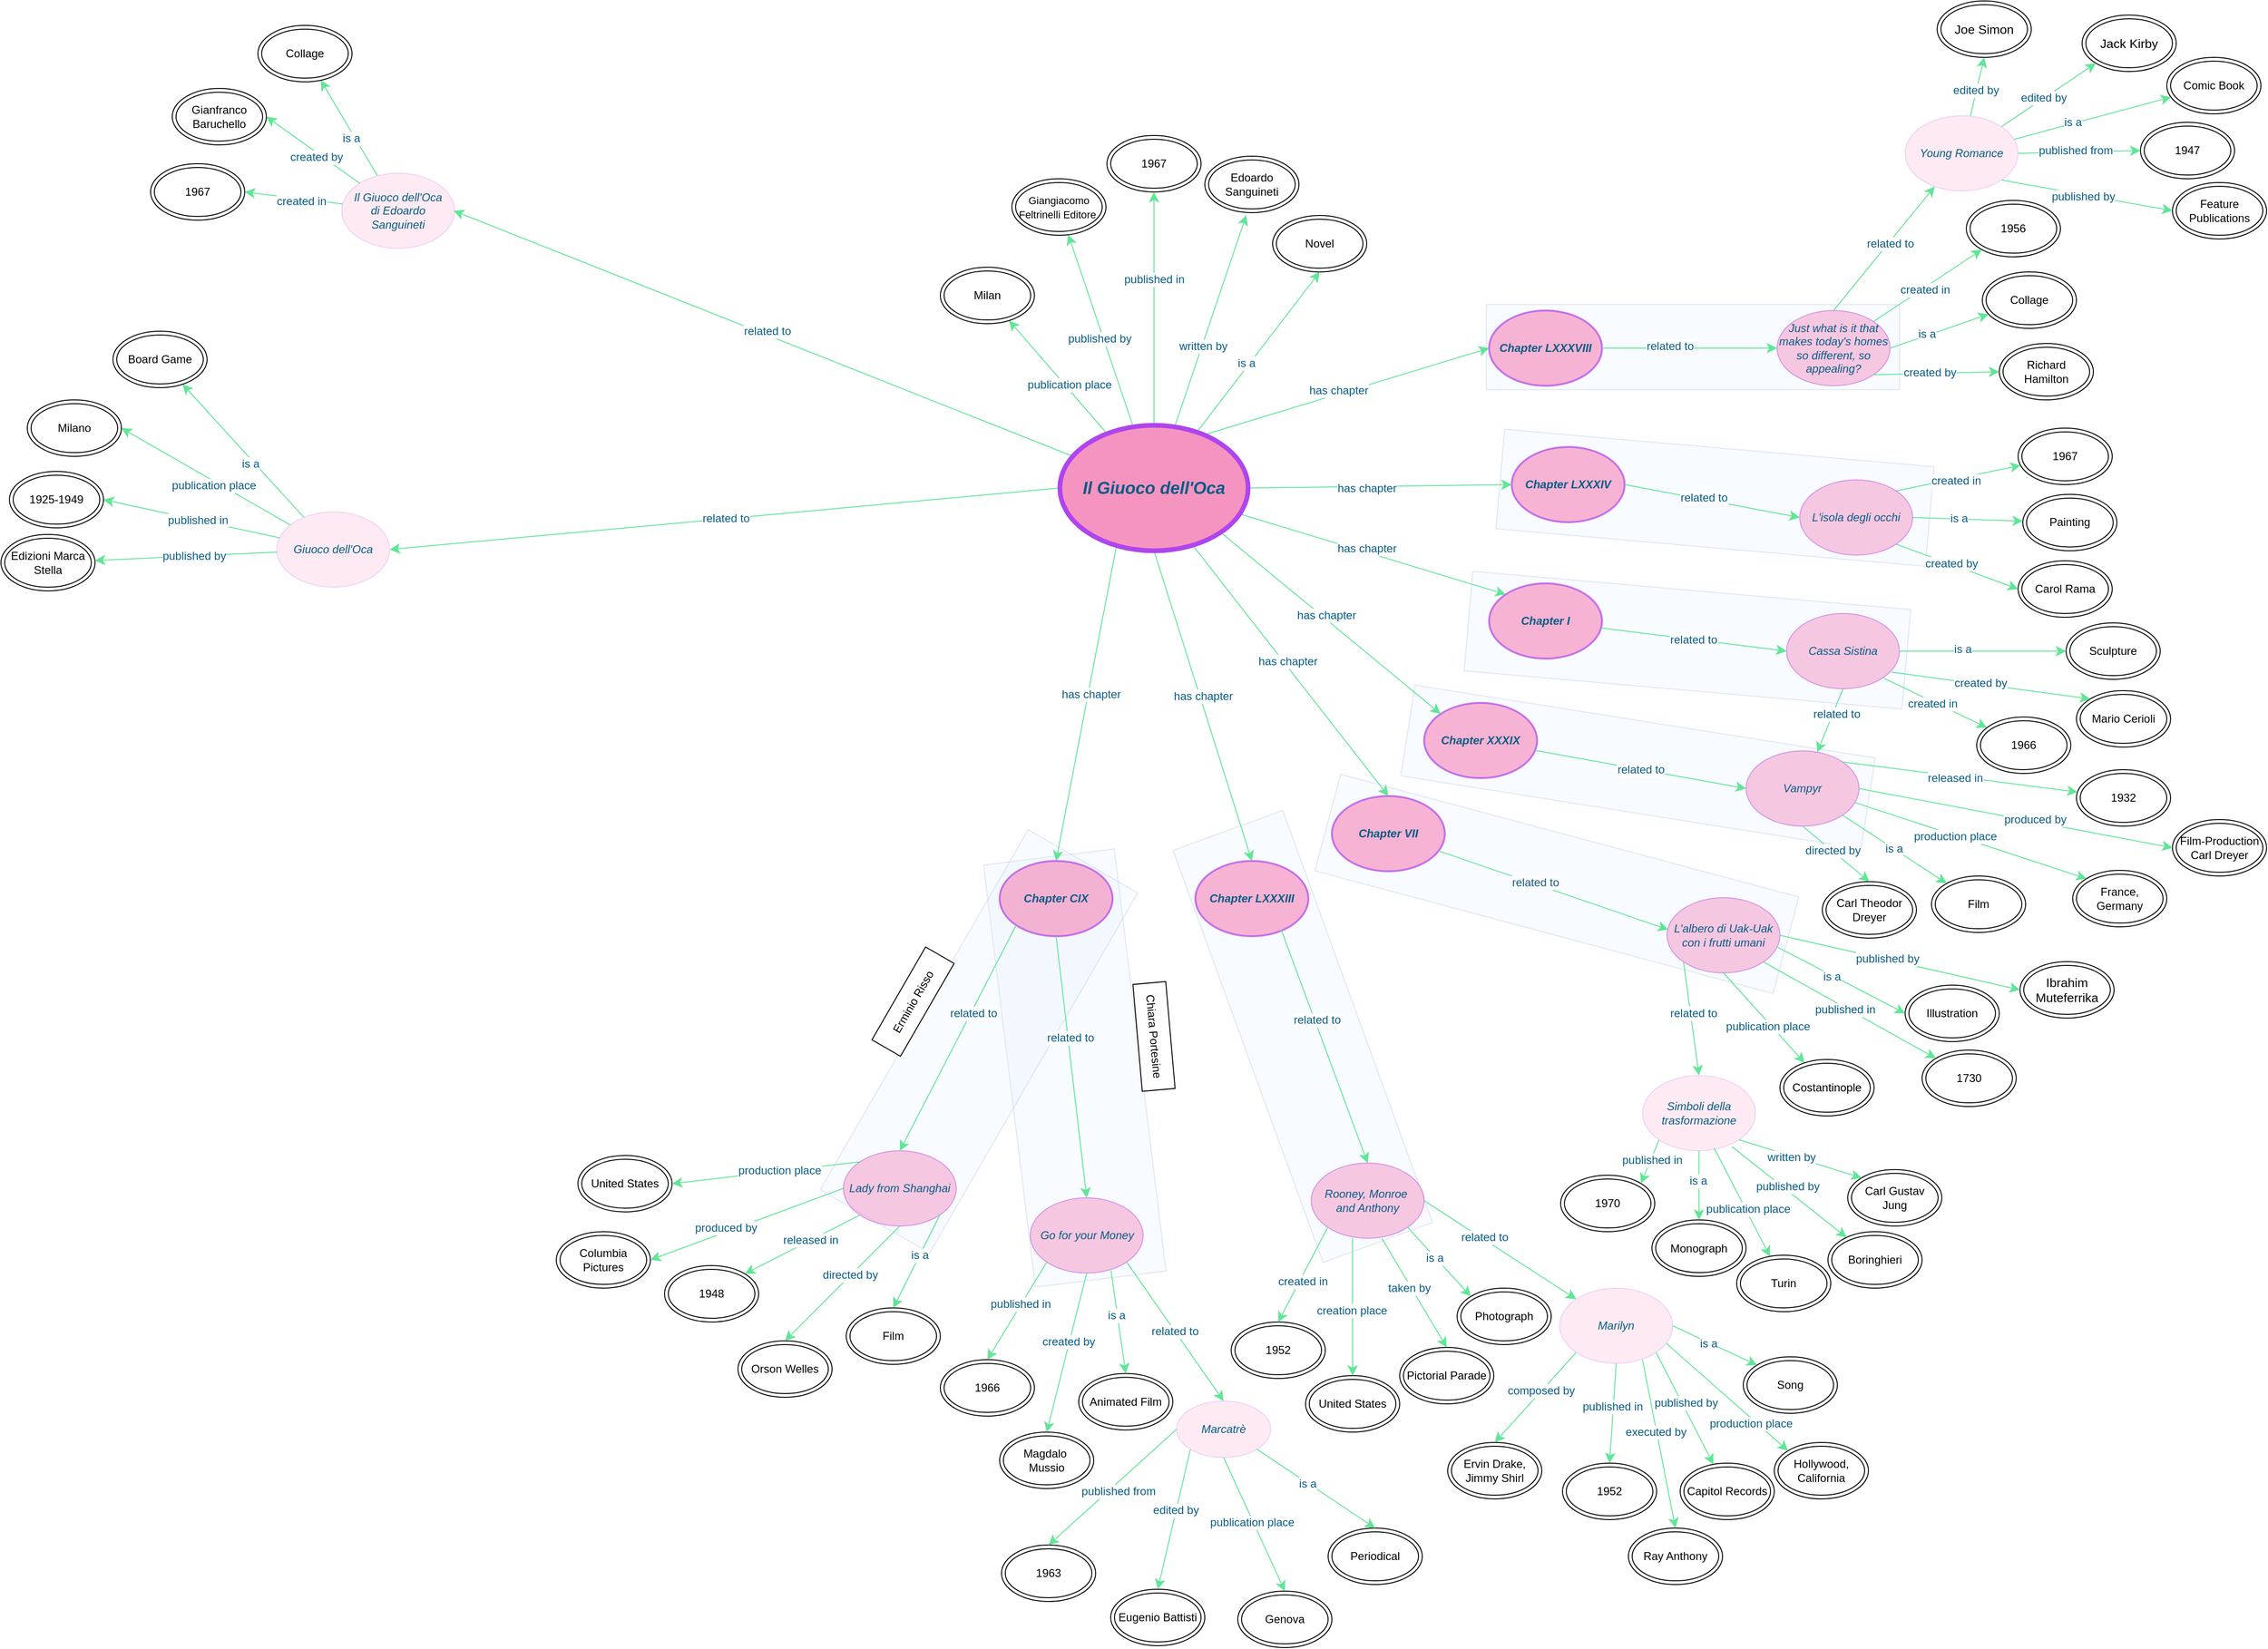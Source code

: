 <mxfile version="26.0.4">
  <diagram id="qX7N4iJkcdhU1jfzKeqy" name="Conceptual map">
    <mxGraphModel dx="2376" dy="1161" grid="0" gridSize="10" guides="1" tooltips="1" connect="1" arrows="1" fold="1" page="0" pageScale="1" pageWidth="827" pageHeight="1169" math="0" shadow="0">
      <root>
        <mxCell id="0" />
        <mxCell id="1" parent="0" />
        <mxCell id="B3_4Dxg9Ekl4PY9z5d4t-1" value="" style="rounded=0;whiteSpace=wrap;html=1;fillColor=#dae8fc;rotation=-97;strokeColor=#6c8ebf;opacity=20;" parent="1" vertex="1">
          <mxGeometry x="-17.12" y="793.09" width="452" height="139.91" as="geometry" />
        </mxCell>
        <mxCell id="nf_Whg44I8AfjpseTQWu-274" value="" style="rounded=0;whiteSpace=wrap;html=1;fillColor=#dae8fc;rotation=-110;strokeColor=#6c8ebf;opacity=20;" parent="1" vertex="1">
          <mxGeometry x="218.15" y="767.5" width="466" height="124" as="geometry" />
        </mxCell>
        <mxCell id="nf_Whg44I8AfjpseTQWu-275" value="" style="rounded=0;whiteSpace=wrap;html=1;fillColor=#dae8fc;rotation=-165;strokeColor=#6c8ebf;opacity=20;" parent="1" vertex="1">
          <mxGeometry x="469.01" y="614.29" width="503.94" height="106.19" as="geometry" />
        </mxCell>
        <mxCell id="nf_Whg44I8AfjpseTQWu-276" value="" style="rounded=0;whiteSpace=wrap;html=1;fillColor=#dae8fc;rotation=-81;strokeColor=#6c8ebf;opacity=20;direction=south;" parent="1" vertex="1">
          <mxGeometry x="758.4" y="295.54" width="97.65" height="495.01" as="geometry" />
        </mxCell>
        <mxCell id="nf_Whg44I8AfjpseTQWu-277" value="" style="rounded=0;whiteSpace=wrap;html=1;fillColor=#dae8fc;rotation=-85;strokeColor=#6c8ebf;opacity=20;direction=south;" parent="1" vertex="1">
          <mxGeometry x="806.6" y="174.85" width="106.19" height="467.01" as="geometry" />
        </mxCell>
        <mxCell id="nf_Whg44I8AfjpseTQWu-278" value="" style="rounded=0;whiteSpace=wrap;html=1;fillColor=#dae8fc;rotation=-85;strokeColor=#6c8ebf;opacity=20;direction=south;" parent="1" vertex="1">
          <mxGeometry x="835.9" y="28.02" width="106.19" height="457.97" as="geometry" />
        </mxCell>
        <mxCell id="nf_Whg44I8AfjpseTQWu-279" value="" style="rounded=0;whiteSpace=wrap;html=1;fillColor=#dae8fc;rotation=-90;strokeColor=#6c8ebf;opacity=20;direction=south;" parent="1" vertex="1">
          <mxGeometry x="820.35" y="-122.62" width="90.5" height="438.97" as="geometry" />
        </mxCell>
        <mxCell id="nf_Whg44I8AfjpseTQWu-280" value="" style="rounded=0;whiteSpace=wrap;html=1;fillColor=#dae8fc;rotation=-60;strokeColor=#6c8ebf;opacity=20;" parent="1" vertex="1">
          <mxGeometry x="-114" y="767.5" width="442" height="134.4" as="geometry" />
        </mxCell>
        <mxCell id="nf_Whg44I8AfjpseTQWu-285" value="" style="edgeStyle=none;curved=1;rounded=0;orthogonalLoop=1;jettySize=auto;html=1;strokeColor=#60E696;fontSize=12;fontColor=#095C86;startSize=8;endSize=8;fillColor=#F694C1;" parent="1" source="nf_Whg44I8AfjpseTQWu-527" target="nf_Whg44I8AfjpseTQWu-293" edge="1">
          <mxGeometry relative="1" as="geometry" />
        </mxCell>
        <mxCell id="nf_Whg44I8AfjpseTQWu-286" value="published by" style="edgeLabel;html=1;align=center;verticalAlign=middle;resizable=0;points=[];fontSize=12;strokeColor=#AF45ED;fontColor=#095C86;fillColor=#F694C1;" parent="nf_Whg44I8AfjpseTQWu-285" connectable="0" vertex="1">
          <mxGeometry x="-0.073" y="4" relative="1" as="geometry">
            <mxPoint as="offset" />
          </mxGeometry>
        </mxCell>
        <mxCell id="nf_Whg44I8AfjpseTQWu-287" style="edgeStyle=none;curved=1;rounded=0;orthogonalLoop=1;jettySize=auto;html=1;strokeColor=#60E696;fontSize=12;fontColor=#095C86;startSize=8;endSize=8;fillColor=#F694C1;" parent="1" source="nf_Whg44I8AfjpseTQWu-527" target="nf_Whg44I8AfjpseTQWu-294" edge="1">
          <mxGeometry relative="1" as="geometry" />
        </mxCell>
        <mxCell id="nf_Whg44I8AfjpseTQWu-288" value="publication place" style="edgeLabel;html=1;align=center;verticalAlign=middle;resizable=0;points=[];fontSize=12;strokeColor=#AF45ED;fontColor=#095C86;fillColor=#F694C1;" parent="nf_Whg44I8AfjpseTQWu-287" connectable="0" vertex="1">
          <mxGeometry x="-0.163" y="-3" relative="1" as="geometry">
            <mxPoint x="1" as="offset" />
          </mxGeometry>
        </mxCell>
        <mxCell id="nf_Whg44I8AfjpseTQWu-289" style="edgeStyle=none;curved=1;rounded=0;orthogonalLoop=1;jettySize=auto;html=1;strokeColor=#60E696;fontSize=12;fontColor=#095C86;startSize=8;endSize=8;fillColor=#F694C1;entryX=1;entryY=0.5;entryDx=0;entryDy=0;" parent="1" edge="1">
          <mxGeometry relative="1" as="geometry">
            <mxPoint x="-451" y="-48" as="targetPoint" />
            <mxPoint x="206.014" y="212.641" as="sourcePoint" />
          </mxGeometry>
        </mxCell>
        <mxCell id="nf_Whg44I8AfjpseTQWu-290" value="related to" style="edgeLabel;html=1;align=center;verticalAlign=middle;resizable=0;points=[];fontSize=12;strokeColor=#AF45ED;fontColor=#095C86;fillColor=#F694C1;fontStyle=0" parent="nf_Whg44I8AfjpseTQWu-289" connectable="0" vertex="1">
          <mxGeometry x="-0.088" y="-2" relative="1" as="geometry">
            <mxPoint x="-25" y="-12" as="offset" />
          </mxGeometry>
        </mxCell>
        <mxCell id="nf_Whg44I8AfjpseTQWu-291" value="Edoardo Sanguineti" style="ellipse;shape=doubleEllipse;whiteSpace=wrap;html=1;" parent="1" vertex="1">
          <mxGeometry x="347" y="-106" width="100" height="60" as="geometry" />
        </mxCell>
        <mxCell id="nf_Whg44I8AfjpseTQWu-292" value="1967" style="ellipse;shape=doubleEllipse;whiteSpace=wrap;html=1;" parent="1" vertex="1">
          <mxGeometry x="243" y="-128" width="100" height="60" as="geometry" />
        </mxCell>
        <mxCell id="nf_Whg44I8AfjpseTQWu-293" value="&lt;font style=&quot;font-size: 11px;&quot;&gt;&lt;font&gt;Giangiacomo Feltrinelli&amp;nbsp;&lt;/font&gt;&lt;span style=&quot;background-color: initial;&quot;&gt;Editore&lt;/span&gt;&lt;span style=&quot;background-color: initial;&quot;&gt;&amp;nbsp;&lt;/span&gt;&lt;/font&gt;" style="ellipse;shape=doubleEllipse;whiteSpace=wrap;html=1;strokeColor=default;align=center;verticalAlign=middle;fontFamily=Helvetica;fontSize=12;fontColor=default;fillColor=default;" parent="1" vertex="1">
          <mxGeometry x="142" y="-82" width="100" height="60" as="geometry" />
        </mxCell>
        <mxCell id="nf_Whg44I8AfjpseTQWu-294" value="Milan" style="ellipse;shape=doubleEllipse;whiteSpace=wrap;html=1;strokeColor=default;align=center;verticalAlign=middle;fontFamily=Helvetica;fontSize=12;fontColor=default;fillColor=default;" parent="1" vertex="1">
          <mxGeometry x="66" y="12" width="100" height="60" as="geometry" />
        </mxCell>
        <mxCell id="nf_Whg44I8AfjpseTQWu-295" style="edgeStyle=none;curved=1;rounded=0;orthogonalLoop=1;jettySize=auto;html=1;entryX=0.44;entryY=1.044;entryDx=0;entryDy=0;entryPerimeter=0;strokeColor=#60E696;fontSize=12;fontColor=#095C86;startSize=8;endSize=8;fillColor=#F694C1;" parent="1" source="nf_Whg44I8AfjpseTQWu-527" target="nf_Whg44I8AfjpseTQWu-291" edge="1">
          <mxGeometry relative="1" as="geometry" />
        </mxCell>
        <mxCell id="nf_Whg44I8AfjpseTQWu-296" value="written by" style="edgeLabel;html=1;align=center;verticalAlign=middle;resizable=0;points=[];fontSize=12;strokeColor=#AF45ED;fontColor=#095C86;fillColor=#F694C1;" parent="nf_Whg44I8AfjpseTQWu-295" connectable="0" vertex="1">
          <mxGeometry x="-0.244" y="-1" relative="1" as="geometry">
            <mxPoint y="-1" as="offset" />
          </mxGeometry>
        </mxCell>
        <mxCell id="nf_Whg44I8AfjpseTQWu-297" value="Novel" style="ellipse;shape=doubleEllipse;whiteSpace=wrap;html=1;strokeColor=default;align=center;verticalAlign=middle;fontFamily=Helvetica;fontSize=12;fontColor=default;fillColor=default;" parent="1" vertex="1">
          <mxGeometry x="419" y="-43" width="100" height="60" as="geometry" />
        </mxCell>
        <mxCell id="nf_Whg44I8AfjpseTQWu-298" style="edgeStyle=none;curved=1;rounded=0;orthogonalLoop=1;jettySize=auto;html=1;entryX=0.5;entryY=1;entryDx=0;entryDy=0;strokeColor=#60E696;fontSize=12;fontColor=#095C86;startSize=8;endSize=8;fillColor=#F694C1;" parent="1" source="nf_Whg44I8AfjpseTQWu-527" target="nf_Whg44I8AfjpseTQWu-297" edge="1">
          <mxGeometry relative="1" as="geometry" />
        </mxCell>
        <mxCell id="nf_Whg44I8AfjpseTQWu-299" value="is a" style="edgeLabel;html=1;align=center;verticalAlign=middle;resizable=0;points=[];fontSize=12;strokeColor=#AF45ED;fontColor=#095C86;fillColor=#F694C1;" parent="nf_Whg44I8AfjpseTQWu-298" connectable="0" vertex="1">
          <mxGeometry x="-0.157" y="3" relative="1" as="geometry">
            <mxPoint as="offset" />
          </mxGeometry>
        </mxCell>
        <mxCell id="nf_Whg44I8AfjpseTQWu-300" style="edgeStyle=none;curved=1;rounded=0;orthogonalLoop=1;jettySize=auto;html=1;entryX=1;entryY=0.5;entryDx=0;entryDy=0;strokeColor=#60E696;fontSize=12;fontColor=#095C86;startSize=8;endSize=8;fillColor=#F694C1;" parent="1" source="nf_Whg44I8AfjpseTQWu-306" target="nf_Whg44I8AfjpseTQWu-307" edge="1">
          <mxGeometry relative="1" as="geometry" />
        </mxCell>
        <mxCell id="nf_Whg44I8AfjpseTQWu-301" value="created by" style="edgeLabel;html=1;align=center;verticalAlign=middle;resizable=0;points=[];fontSize=12;strokeColor=#AF45ED;fontColor=#095C86;fillColor=#F694C1;" parent="nf_Whg44I8AfjpseTQWu-300" connectable="0" vertex="1">
          <mxGeometry x="-0.118" y="4" relative="1" as="geometry">
            <mxPoint as="offset" />
          </mxGeometry>
        </mxCell>
        <mxCell id="nf_Whg44I8AfjpseTQWu-302" style="edgeStyle=none;curved=1;rounded=0;orthogonalLoop=1;jettySize=auto;html=1;strokeColor=#60E696;fontSize=12;fontColor=#095C86;startSize=8;endSize=8;fillColor=#F694C1;" parent="1" source="nf_Whg44I8AfjpseTQWu-306" target="nf_Whg44I8AfjpseTQWu-308" edge="1">
          <mxGeometry relative="1" as="geometry" />
        </mxCell>
        <mxCell id="nf_Whg44I8AfjpseTQWu-303" value="is a" style="edgeLabel;html=1;align=center;verticalAlign=middle;resizable=0;points=[];fontSize=12;strokeColor=#AF45ED;fontColor=#095C86;fillColor=#F694C1;" parent="nf_Whg44I8AfjpseTQWu-302" connectable="0" vertex="1">
          <mxGeometry x="-0.161" y="4" relative="1" as="geometry">
            <mxPoint as="offset" />
          </mxGeometry>
        </mxCell>
        <mxCell id="nf_Whg44I8AfjpseTQWu-304" style="edgeStyle=none;curved=1;rounded=0;orthogonalLoop=1;jettySize=auto;html=1;strokeColor=#60E696;fontSize=12;fontColor=#095C86;startSize=8;endSize=8;fillColor=#F694C1;entryX=1;entryY=0.5;entryDx=0;entryDy=0;" parent="1" source="nf_Whg44I8AfjpseTQWu-306" target="nf_Whg44I8AfjpseTQWu-309" edge="1">
          <mxGeometry relative="1" as="geometry">
            <mxPoint x="-348" y="234" as="targetPoint" />
          </mxGeometry>
        </mxCell>
        <mxCell id="nf_Whg44I8AfjpseTQWu-305" value="created in" style="edgeLabel;html=1;align=center;verticalAlign=middle;resizable=0;points=[];fontSize=12;strokeColor=#AF45ED;fontColor=#095C86;fillColor=#F694C1;" parent="nf_Whg44I8AfjpseTQWu-304" connectable="0" vertex="1">
          <mxGeometry x="-0.159" y="2" relative="1" as="geometry">
            <mxPoint as="offset" />
          </mxGeometry>
        </mxCell>
        <mxCell id="nf_Whg44I8AfjpseTQWu-306" value="&lt;span style=&quot;font-weight: normal;&quot;&gt;Il Giuoco dell&#39;Oca&lt;/span&gt;&lt;div&gt;&lt;span style=&quot;font-weight: normal;&quot;&gt;di Edoardo Sanguineti&lt;/span&gt;&lt;/div&gt;" style="ellipse;whiteSpace=wrap;html=1;labelBackgroundColor=none;fillColor=#F694C1;strokeColor=#AF45ED;fontColor=#095C86;opacity=20;strokeWidth=1;fontStyle=3" parent="1" vertex="1">
          <mxGeometry x="-570" y="-88" width="120" height="80" as="geometry" />
        </mxCell>
        <mxCell id="nf_Whg44I8AfjpseTQWu-307" value="Gianfranco Baruchello" style="ellipse;shape=doubleEllipse;whiteSpace=wrap;html=1;strokeColor=default;align=center;verticalAlign=middle;fontFamily=Helvetica;fontSize=12;fontColor=default;fillColor=default;" parent="1" vertex="1">
          <mxGeometry x="-750" y="-178" width="100" height="60" as="geometry" />
        </mxCell>
        <mxCell id="nf_Whg44I8AfjpseTQWu-308" value="Collage" style="ellipse;shape=doubleEllipse;whiteSpace=wrap;html=1;strokeColor=default;align=center;verticalAlign=middle;fontFamily=Helvetica;fontSize=12;fontColor=default;fillColor=default;" parent="1" vertex="1">
          <mxGeometry x="-659" y="-245" width="100" height="60" as="geometry" />
        </mxCell>
        <mxCell id="nf_Whg44I8AfjpseTQWu-309" value="1967" style="ellipse;shape=doubleEllipse;whiteSpace=wrap;html=1;strokeColor=default;align=center;verticalAlign=middle;fontFamily=Helvetica;fontSize=12;fontColor=default;fillColor=default;" parent="1" vertex="1">
          <mxGeometry x="-773" y="-98" width="100" height="60" as="geometry" />
        </mxCell>
        <mxCell id="nf_Whg44I8AfjpseTQWu-310" value="Carol Rama" style="ellipse;shape=doubleEllipse;whiteSpace=wrap;html=1;strokeColor=default;align=center;verticalAlign=middle;fontFamily=Helvetica;fontSize=12;fontColor=default;fillColor=default;" parent="1" vertex="1">
          <mxGeometry x="1211" y="324" width="100" height="60" as="geometry" />
        </mxCell>
        <mxCell id="nf_Whg44I8AfjpseTQWu-311" value="Painting" style="ellipse;shape=doubleEllipse;whiteSpace=wrap;html=1;strokeColor=default;align=center;verticalAlign=middle;fontFamily=Helvetica;fontSize=12;fontColor=default;fillColor=default;" parent="1" vertex="1">
          <mxGeometry x="1216" y="253.34" width="100" height="60" as="geometry" />
        </mxCell>
        <mxCell id="nf_Whg44I8AfjpseTQWu-312" value="1967" style="ellipse;shape=doubleEllipse;whiteSpace=wrap;html=1;strokeColor=default;align=center;verticalAlign=middle;fontFamily=Helvetica;fontSize=12;fontColor=default;fillColor=default;" parent="1" vertex="1">
          <mxGeometry x="1211" y="183" width="100" height="60" as="geometry" />
        </mxCell>
        <mxCell id="nf_Whg44I8AfjpseTQWu-313" value="&lt;span&gt;Chapter LXXXIV&lt;/span&gt;" style="ellipse;whiteSpace=wrap;html=1;labelBackgroundColor=none;fillColor=#F694C1;strokeColor=#AF45ED;fontColor=#095C86;opacity=70;strokeWidth=2;fontStyle=3" parent="1" vertex="1">
          <mxGeometry x="673" y="203" width="120" height="80" as="geometry" />
        </mxCell>
        <mxCell id="nf_Whg44I8AfjpseTQWu-314" style="edgeStyle=none;curved=1;rounded=0;orthogonalLoop=1;jettySize=auto;html=1;exitX=1;exitY=0.5;exitDx=0;exitDy=0;entryX=0;entryY=0.5;entryDx=0;entryDy=0;strokeColor=#60E696;fontSize=12;fontColor=#095C86;startSize=8;endSize=8;fillColor=#F694C1;" parent="1" source="nf_Whg44I8AfjpseTQWu-527" target="nf_Whg44I8AfjpseTQWu-313" edge="1">
          <mxGeometry relative="1" as="geometry" />
        </mxCell>
        <mxCell id="nf_Whg44I8AfjpseTQWu-315" value="has chapter" style="edgeLabel;html=1;align=center;verticalAlign=middle;resizable=0;points=[];fontSize=12;strokeColor=#AF45ED;fontColor=#095C86;fillColor=#F694C1;" parent="nf_Whg44I8AfjpseTQWu-314" connectable="0" vertex="1">
          <mxGeometry x="-0.055" y="3" relative="1" as="geometry">
            <mxPoint x="-7" y="5" as="offset" />
          </mxGeometry>
        </mxCell>
        <mxCell id="nf_Whg44I8AfjpseTQWu-316" style="edgeStyle=none;curved=1;rounded=0;orthogonalLoop=1;jettySize=auto;html=1;exitX=1;exitY=0.5;exitDx=0;exitDy=0;strokeColor=#60E696;fontSize=12;fontColor=#095C86;startSize=8;endSize=8;fillColor=#F694C1;entryX=0;entryY=0.5;entryDx=0;entryDy=0;" parent="1" source="nf_Whg44I8AfjpseTQWu-313" target="nf_Whg44I8AfjpseTQWu-322" edge="1">
          <mxGeometry relative="1" as="geometry">
            <mxPoint x="937" y="390" as="targetPoint" />
          </mxGeometry>
        </mxCell>
        <mxCell id="nf_Whg44I8AfjpseTQWu-317" value="related to" style="edgeLabel;html=1;align=center;verticalAlign=middle;resizable=0;points=[];fontSize=12;strokeColor=#AF45ED;fontColor=#095C86;fillColor=#F694C1;fontStyle=0" parent="nf_Whg44I8AfjpseTQWu-316" connectable="0" vertex="1">
          <mxGeometry x="-0.224" y="2" relative="1" as="geometry">
            <mxPoint x="11" y="2" as="offset" />
          </mxGeometry>
        </mxCell>
        <mxCell id="nf_Whg44I8AfjpseTQWu-318" style="edgeStyle=none;curved=1;rounded=0;orthogonalLoop=1;jettySize=auto;html=1;exitX=1;exitY=0;exitDx=0;exitDy=0;strokeColor=#60E696;fontSize=12;fontColor=#095C86;startSize=8;endSize=8;fillColor=#F694C1;" parent="1" source="nf_Whg44I8AfjpseTQWu-322" target="nf_Whg44I8AfjpseTQWu-312" edge="1">
          <mxGeometry relative="1" as="geometry" />
        </mxCell>
        <mxCell id="nf_Whg44I8AfjpseTQWu-319" value="created in" style="edgeLabel;html=1;align=center;verticalAlign=middle;resizable=0;points=[];fontSize=12;strokeColor=#AF45ED;fontColor=#095C86;fillColor=#F694C1;" parent="nf_Whg44I8AfjpseTQWu-318" connectable="0" vertex="1">
          <mxGeometry x="-0.044" y="-2" relative="1" as="geometry">
            <mxPoint as="offset" />
          </mxGeometry>
        </mxCell>
        <mxCell id="nf_Whg44I8AfjpseTQWu-320" style="edgeStyle=none;curved=1;rounded=0;orthogonalLoop=1;jettySize=auto;html=1;exitX=1;exitY=0.5;exitDx=0;exitDy=0;strokeColor=#60E696;fontSize=12;fontColor=#095C86;startSize=8;endSize=8;fillColor=#F694C1;" parent="1" source="nf_Whg44I8AfjpseTQWu-322" target="nf_Whg44I8AfjpseTQWu-311" edge="1">
          <mxGeometry relative="1" as="geometry" />
        </mxCell>
        <mxCell id="nf_Whg44I8AfjpseTQWu-321" value="is a" style="edgeLabel;html=1;align=center;verticalAlign=middle;resizable=0;points=[];fontSize=12;strokeColor=#AF45ED;fontColor=#095C86;fillColor=#F694C1;" parent="nf_Whg44I8AfjpseTQWu-320" connectable="0" vertex="1">
          <mxGeometry x="-0.245" y="2" relative="1" as="geometry">
            <mxPoint x="5" y="1" as="offset" />
          </mxGeometry>
        </mxCell>
        <mxCell id="nf_Whg44I8AfjpseTQWu-322" value="&lt;i&gt;L&#39;isola degli occhi&lt;/i&gt;" style="ellipse;whiteSpace=wrap;html=1;labelBackgroundColor=none;fillColor=#F694C1;strokeColor=#AF45ED;fontColor=#095C86;opacity=50;" parent="1" vertex="1">
          <mxGeometry x="979" y="238" width="120" height="80" as="geometry" />
        </mxCell>
        <mxCell id="nf_Whg44I8AfjpseTQWu-323" style="edgeStyle=none;curved=1;rounded=0;orthogonalLoop=1;jettySize=auto;html=1;exitX=1;exitY=1;exitDx=0;exitDy=0;entryX=0;entryY=0.5;entryDx=0;entryDy=0;strokeColor=#60E696;fontSize=12;fontColor=#095C86;startSize=8;endSize=8;fillColor=#F694C1;" parent="1" source="nf_Whg44I8AfjpseTQWu-322" target="nf_Whg44I8AfjpseTQWu-310" edge="1">
          <mxGeometry relative="1" as="geometry" />
        </mxCell>
        <mxCell id="nf_Whg44I8AfjpseTQWu-324" value="created by" style="edgeLabel;html=1;align=center;verticalAlign=middle;resizable=0;points=[];fontSize=12;strokeColor=#AF45ED;fontColor=#095C86;fillColor=#F694C1;" parent="nf_Whg44I8AfjpseTQWu-323" connectable="0" vertex="1">
          <mxGeometry x="-0.108" y="1" relative="1" as="geometry">
            <mxPoint as="offset" />
          </mxGeometry>
        </mxCell>
        <mxCell id="nf_Whg44I8AfjpseTQWu-325" value="&lt;i&gt;Just what is it that makes today&#39;s homes so different, so appealing?&lt;/i&gt;" style="ellipse;whiteSpace=wrap;html=1;labelBackgroundColor=none;fillColor=#F694C1;strokeColor=#AF45ED;fontColor=#095C86;opacity=50;" parent="1" vertex="1">
          <mxGeometry x="955" y="58" width="120" height="80" as="geometry" />
        </mxCell>
        <mxCell id="nf_Whg44I8AfjpseTQWu-326" value="&lt;span&gt;Chapter LXXXVIII&lt;/span&gt;" style="ellipse;whiteSpace=wrap;html=1;labelBackgroundColor=none;fillColor=#F694C1;strokeColor=#AF45ED;fontColor=#095C86;opacity=70;strokeWidth=2;fontStyle=3" parent="1" vertex="1">
          <mxGeometry x="649" y="58" width="120" height="80" as="geometry" />
        </mxCell>
        <mxCell id="nf_Whg44I8AfjpseTQWu-327" style="edgeStyle=none;curved=1;rounded=0;orthogonalLoop=1;jettySize=auto;html=1;exitX=0.768;exitY=0.075;exitDx=0;exitDy=0;entryX=0;entryY=0.5;entryDx=0;entryDy=0;strokeColor=#60E696;fontSize=12;fontColor=#095C86;startSize=8;endSize=8;fillColor=#F694C1;exitPerimeter=0;" parent="1" source="nf_Whg44I8AfjpseTQWu-527" target="nf_Whg44I8AfjpseTQWu-326" edge="1">
          <mxGeometry relative="1" as="geometry">
            <mxPoint x="350" y="195" as="sourcePoint" />
            <mxPoint x="454" y="281" as="targetPoint" />
          </mxGeometry>
        </mxCell>
        <mxCell id="nf_Whg44I8AfjpseTQWu-328" value="has chapter" style="edgeLabel;html=1;align=center;verticalAlign=middle;resizable=0;points=[];fontSize=12;strokeColor=#AF45ED;fontColor=#095C86;fillColor=#F694C1;" parent="nf_Whg44I8AfjpseTQWu-327" connectable="0" vertex="1">
          <mxGeometry x="-0.055" y="3" relative="1" as="geometry">
            <mxPoint y="-1" as="offset" />
          </mxGeometry>
        </mxCell>
        <mxCell id="nf_Whg44I8AfjpseTQWu-329" style="edgeStyle=none;curved=1;rounded=0;orthogonalLoop=1;jettySize=auto;html=1;exitX=1;exitY=0.5;exitDx=0;exitDy=0;strokeColor=#60E696;fontSize=12;fontColor=#095C86;startSize=8;endSize=8;fillColor=#F694C1;entryX=0;entryY=0.5;entryDx=0;entryDy=0;fontStyle=0" parent="1" source="nf_Whg44I8AfjpseTQWu-326" target="nf_Whg44I8AfjpseTQWu-325" edge="1">
          <mxGeometry relative="1" as="geometry">
            <mxPoint x="621" y="335" as="targetPoint" />
            <mxPoint x="621" y="237" as="sourcePoint" />
          </mxGeometry>
        </mxCell>
        <mxCell id="nf_Whg44I8AfjpseTQWu-330" value="related to" style="edgeLabel;html=1;align=center;verticalAlign=middle;resizable=0;points=[];fontSize=12;strokeColor=#AF45ED;fontColor=#095C86;fillColor=#F694C1;" parent="nf_Whg44I8AfjpseTQWu-329" connectable="0" vertex="1">
          <mxGeometry x="-0.224" y="2" relative="1" as="geometry">
            <mxPoint as="offset" />
          </mxGeometry>
        </mxCell>
        <mxCell id="nf_Whg44I8AfjpseTQWu-331" value="Richard Hamilton" style="ellipse;shape=doubleEllipse;whiteSpace=wrap;html=1;strokeColor=default;align=center;verticalAlign=middle;fontFamily=Helvetica;fontSize=12;fontColor=default;fillColor=default;" parent="1" vertex="1">
          <mxGeometry x="1191" y="93" width="100" height="60" as="geometry" />
        </mxCell>
        <mxCell id="nf_Whg44I8AfjpseTQWu-332" value="Collage" style="ellipse;shape=doubleEllipse;whiteSpace=wrap;html=1;strokeColor=default;align=center;verticalAlign=middle;fontFamily=Helvetica;fontSize=12;fontColor=default;fillColor=default;" parent="1" vertex="1">
          <mxGeometry x="1173" y="17" width="100" height="60" as="geometry" />
        </mxCell>
        <mxCell id="nf_Whg44I8AfjpseTQWu-333" value="1956" style="ellipse;shape=doubleEllipse;whiteSpace=wrap;html=1;strokeColor=default;align=center;verticalAlign=middle;fontFamily=Helvetica;fontSize=12;fontColor=default;fillColor=default;" parent="1" vertex="1">
          <mxGeometry x="1156" y="-59" width="100" height="60" as="geometry" />
        </mxCell>
        <mxCell id="nf_Whg44I8AfjpseTQWu-334" style="edgeStyle=none;curved=1;rounded=0;orthogonalLoop=1;jettySize=auto;html=1;exitX=1;exitY=0;exitDx=0;exitDy=0;strokeColor=#60E696;fontSize=12;fontColor=#095C86;startSize=8;endSize=8;fillColor=#F694C1;" parent="1" source="nf_Whg44I8AfjpseTQWu-325" target="nf_Whg44I8AfjpseTQWu-333" edge="1">
          <mxGeometry relative="1" as="geometry">
            <mxPoint x="737" y="276" as="sourcePoint" />
          </mxGeometry>
        </mxCell>
        <mxCell id="nf_Whg44I8AfjpseTQWu-335" value="created in" style="edgeLabel;html=1;align=center;verticalAlign=middle;resizable=0;points=[];fontSize=12;strokeColor=#AF45ED;fontColor=#095C86;fillColor=#F694C1;" parent="nf_Whg44I8AfjpseTQWu-334" connectable="0" vertex="1">
          <mxGeometry x="-0.044" y="-2" relative="1" as="geometry">
            <mxPoint x="-2" y="1" as="offset" />
          </mxGeometry>
        </mxCell>
        <mxCell id="nf_Whg44I8AfjpseTQWu-336" style="edgeStyle=none;curved=1;rounded=0;orthogonalLoop=1;jettySize=auto;html=1;strokeColor=#60E696;fontSize=12;fontColor=#095C86;startSize=8;endSize=8;fillColor=#F694C1;exitX=1;exitY=0.5;exitDx=0;exitDy=0;" parent="1" source="nf_Whg44I8AfjpseTQWu-325" target="nf_Whg44I8AfjpseTQWu-332" edge="1">
          <mxGeometry relative="1" as="geometry">
            <mxPoint x="695" y="288" as="sourcePoint" />
          </mxGeometry>
        </mxCell>
        <mxCell id="nf_Whg44I8AfjpseTQWu-337" value="is a" style="edgeLabel;html=1;align=center;verticalAlign=middle;resizable=0;points=[];fontSize=12;strokeColor=#AF45ED;fontColor=#095C86;fillColor=#F694C1;" parent="nf_Whg44I8AfjpseTQWu-336" connectable="0" vertex="1">
          <mxGeometry x="-0.245" y="2" relative="1" as="geometry">
            <mxPoint as="offset" />
          </mxGeometry>
        </mxCell>
        <mxCell id="nf_Whg44I8AfjpseTQWu-338" style="edgeStyle=none;curved=1;rounded=0;orthogonalLoop=1;jettySize=auto;html=1;entryX=0;entryY=0.5;entryDx=0;entryDy=0;strokeColor=#60E696;fontSize=12;fontColor=#095C86;startSize=8;endSize=8;fillColor=#F694C1;exitX=1;exitY=1;exitDx=0;exitDy=0;" parent="1" source="nf_Whg44I8AfjpseTQWu-325" target="nf_Whg44I8AfjpseTQWu-331" edge="1">
          <mxGeometry relative="1" as="geometry">
            <mxPoint x="653" y="276" as="sourcePoint" />
          </mxGeometry>
        </mxCell>
        <mxCell id="nf_Whg44I8AfjpseTQWu-339" value="created by" style="edgeLabel;html=1;align=center;verticalAlign=middle;resizable=0;points=[];fontSize=12;strokeColor=#AF45ED;fontColor=#095C86;fillColor=#F694C1;" parent="nf_Whg44I8AfjpseTQWu-338" connectable="0" vertex="1">
          <mxGeometry x="-0.108" y="1" relative="1" as="geometry">
            <mxPoint as="offset" />
          </mxGeometry>
        </mxCell>
        <mxCell id="nf_Whg44I8AfjpseTQWu-340" value="&lt;div style=&quot;text-align: left;&quot;&gt;&lt;i&gt;Young Romance&lt;/i&gt;&lt;/div&gt;" style="ellipse;whiteSpace=wrap;html=1;labelBackgroundColor=none;fillColor=#F694C1;strokeColor=#AF45ED;fontColor=#095C86;opacity=20;" parent="1" vertex="1">
          <mxGeometry x="1091" y="-149" width="120" height="80" as="geometry" />
        </mxCell>
        <mxCell id="nf_Whg44I8AfjpseTQWu-341" style="edgeStyle=none;curved=1;rounded=0;orthogonalLoop=1;jettySize=auto;html=1;exitX=0.5;exitY=0;exitDx=0;exitDy=0;strokeColor=#60E696;fontSize=12;fontColor=#095C86;startSize=8;endSize=8;fillColor=#F694C1;" parent="1" source="nf_Whg44I8AfjpseTQWu-325" target="nf_Whg44I8AfjpseTQWu-340" edge="1">
          <mxGeometry relative="1" as="geometry">
            <mxPoint x="792" y="28" as="sourcePoint" />
            <mxPoint x="841" y="105" as="targetPoint" />
          </mxGeometry>
        </mxCell>
        <mxCell id="nf_Whg44I8AfjpseTQWu-342" value="related to" style="edgeLabel;html=1;align=center;verticalAlign=middle;resizable=0;points=[];fontSize=12;strokeColor=#AF45ED;fontColor=#095C86;fillColor=#F694C1;fontStyle=0" parent="nf_Whg44I8AfjpseTQWu-341" connectable="0" vertex="1">
          <mxGeometry x="-0.044" y="-2" relative="1" as="geometry">
            <mxPoint x="7" y="-9" as="offset" />
          </mxGeometry>
        </mxCell>
        <mxCell id="nf_Whg44I8AfjpseTQWu-343" value="&lt;span style=&quot;text-align: start; font-size: 10pt; font-family: Arial;&quot; data-sheets-root=&quot;1&quot;&gt;Joe Simon&lt;/span&gt;" style="ellipse;shape=doubleEllipse;whiteSpace=wrap;html=1;strokeColor=default;align=center;verticalAlign=middle;fontFamily=Helvetica;fontSize=12;fontColor=default;fillColor=default;" parent="1" vertex="1">
          <mxGeometry x="1125" y="-271" width="100" height="60" as="geometry" />
        </mxCell>
        <mxCell id="nf_Whg44I8AfjpseTQWu-344" value="Comic Book" style="ellipse;shape=doubleEllipse;whiteSpace=wrap;html=1;strokeColor=default;align=center;verticalAlign=middle;fontFamily=Helvetica;fontSize=12;fontColor=default;fillColor=default;" parent="1" vertex="1">
          <mxGeometry x="1369" y="-211" width="100" height="60" as="geometry" />
        </mxCell>
        <mxCell id="nf_Whg44I8AfjpseTQWu-345" value="1947" style="ellipse;shape=doubleEllipse;whiteSpace=wrap;html=1;strokeColor=default;align=center;verticalAlign=middle;fontFamily=Helvetica;fontSize=12;fontColor=default;fillColor=default;" parent="1" vertex="1">
          <mxGeometry x="1341" y="-142" width="100" height="60" as="geometry" />
        </mxCell>
        <mxCell id="nf_Whg44I8AfjpseTQWu-346" style="edgeStyle=none;curved=1;rounded=0;orthogonalLoop=1;jettySize=auto;html=1;exitX=1;exitY=0.5;exitDx=0;exitDy=0;entryX=0;entryY=0.5;entryDx=0;entryDy=0;strokeColor=#60E696;fontSize=12;fontColor=#095C86;startSize=8;endSize=8;fillColor=#F694C1;" parent="1" source="nf_Whg44I8AfjpseTQWu-340" target="nf_Whg44I8AfjpseTQWu-345" edge="1">
          <mxGeometry relative="1" as="geometry">
            <mxPoint x="1100.96" y="-294" as="sourcePoint" />
          </mxGeometry>
        </mxCell>
        <mxCell id="nf_Whg44I8AfjpseTQWu-347" value="published from" style="edgeLabel;html=1;align=center;verticalAlign=middle;resizable=0;points=[];fontSize=12;strokeColor=#AF45ED;fontColor=#095C86;fillColor=#F694C1;" parent="nf_Whg44I8AfjpseTQWu-346" connectable="0" vertex="1">
          <mxGeometry x="-0.044" y="-2" relative="1" as="geometry">
            <mxPoint x="-1" y="-4" as="offset" />
          </mxGeometry>
        </mxCell>
        <mxCell id="nf_Whg44I8AfjpseTQWu-348" style="edgeStyle=none;curved=1;rounded=0;orthogonalLoop=1;jettySize=auto;html=1;strokeColor=#60E696;fontSize=12;fontColor=#095C86;startSize=8;endSize=8;fillColor=#F694C1;" parent="1" source="nf_Whg44I8AfjpseTQWu-340" target="nf_Whg44I8AfjpseTQWu-344" edge="1">
          <mxGeometry relative="1" as="geometry">
            <mxPoint x="1064.96" y="-272" as="sourcePoint" />
          </mxGeometry>
        </mxCell>
        <mxCell id="nf_Whg44I8AfjpseTQWu-349" value="is a" style="edgeLabel;html=1;align=center;verticalAlign=middle;resizable=0;points=[];fontSize=12;strokeColor=#AF45ED;fontColor=#095C86;fillColor=#F694C1;" parent="nf_Whg44I8AfjpseTQWu-348" connectable="0" vertex="1">
          <mxGeometry x="-0.245" y="2" relative="1" as="geometry">
            <mxPoint as="offset" />
          </mxGeometry>
        </mxCell>
        <mxCell id="nf_Whg44I8AfjpseTQWu-350" style="edgeStyle=none;curved=1;rounded=0;orthogonalLoop=1;jettySize=auto;html=1;strokeColor=#60E696;fontSize=12;fontColor=#095C86;startSize=8;endSize=8;fillColor=#F694C1;entryX=0.5;entryY=1;entryDx=0;entryDy=0;" parent="1" source="nf_Whg44I8AfjpseTQWu-340" target="nf_Whg44I8AfjpseTQWu-343" edge="1">
          <mxGeometry relative="1" as="geometry">
            <mxPoint x="845" y="-115.48" as="sourcePoint" />
            <mxPoint x="832" y="-184" as="targetPoint" />
          </mxGeometry>
        </mxCell>
        <mxCell id="nf_Whg44I8AfjpseTQWu-351" value="edited by" style="edgeLabel;html=1;align=center;verticalAlign=middle;resizable=0;points=[];fontSize=12;strokeColor=#AF45ED;fontColor=#095C86;fillColor=#F694C1;" parent="nf_Whg44I8AfjpseTQWu-350" connectable="0" vertex="1">
          <mxGeometry x="-0.108" y="1" relative="1" as="geometry">
            <mxPoint as="offset" />
          </mxGeometry>
        </mxCell>
        <mxCell id="nf_Whg44I8AfjpseTQWu-352" value="&lt;span style=&quot;text-align: start; font-size: 10pt; font-family: Arial;&quot; data-sheets-root=&quot;1&quot;&gt;Jack Kirby&lt;/span&gt;" style="ellipse;shape=doubleEllipse;whiteSpace=wrap;html=1;strokeColor=default;align=center;verticalAlign=middle;fontFamily=Helvetica;fontSize=12;fontColor=default;fillColor=default;" parent="1" vertex="1">
          <mxGeometry x="1279" y="-256" width="100" height="60" as="geometry" />
        </mxCell>
        <mxCell id="nf_Whg44I8AfjpseTQWu-353" style="edgeStyle=none;curved=1;rounded=0;orthogonalLoop=1;jettySize=auto;html=1;strokeColor=#60E696;fontSize=12;fontColor=#095C86;startSize=8;endSize=8;fillColor=#F694C1;entryX=0;entryY=1;entryDx=0;entryDy=0;" parent="1" source="nf_Whg44I8AfjpseTQWu-340" target="nf_Whg44I8AfjpseTQWu-352" edge="1">
          <mxGeometry relative="1" as="geometry">
            <mxPoint x="814" y="-78" as="sourcePoint" />
            <mxPoint x="780" y="-145" as="targetPoint" />
          </mxGeometry>
        </mxCell>
        <mxCell id="nf_Whg44I8AfjpseTQWu-354" value="edited by" style="edgeLabel;html=1;align=center;verticalAlign=middle;resizable=0;points=[];fontSize=12;strokeColor=#AF45ED;fontColor=#095C86;fillColor=#F694C1;" parent="nf_Whg44I8AfjpseTQWu-353" connectable="0" vertex="1">
          <mxGeometry x="-0.108" y="1" relative="1" as="geometry">
            <mxPoint as="offset" />
          </mxGeometry>
        </mxCell>
        <mxCell id="nf_Whg44I8AfjpseTQWu-357" value="&lt;span&gt;Chapter I&lt;/span&gt;" style="ellipse;whiteSpace=wrap;html=1;labelBackgroundColor=none;fillColor=#F694C1;strokeColor=#AF45ED;fontColor=#095C86;opacity=70;strokeWidth=2;fontStyle=3" parent="1" vertex="1">
          <mxGeometry x="649" y="348" width="120" height="80" as="geometry" />
        </mxCell>
        <mxCell id="nf_Whg44I8AfjpseTQWu-358" style="edgeStyle=none;curved=1;rounded=0;orthogonalLoop=1;jettySize=auto;html=1;entryX=0;entryY=0;entryDx=0;entryDy=0;strokeColor=#60E696;fontSize=12;fontColor=#095C86;startSize=8;endSize=8;fillColor=#F694C1;" parent="1" source="nf_Whg44I8AfjpseTQWu-527" target="nf_Whg44I8AfjpseTQWu-357" edge="1">
          <mxGeometry relative="1" as="geometry">
            <mxPoint x="292.858" y="261.997" as="sourcePoint" />
          </mxGeometry>
        </mxCell>
        <mxCell id="nf_Whg44I8AfjpseTQWu-359" value="has chapter" style="edgeLabel;html=1;align=center;verticalAlign=middle;resizable=0;points=[];fontSize=12;strokeColor=#AF45ED;fontColor=#095C86;fillColor=#F694C1;" parent="nf_Whg44I8AfjpseTQWu-358" connectable="0" vertex="1">
          <mxGeometry x="-0.055" y="3" relative="1" as="geometry">
            <mxPoint y="-1" as="offset" />
          </mxGeometry>
        </mxCell>
        <mxCell id="nf_Whg44I8AfjpseTQWu-360" value="&lt;i&gt;Cassa Sistina&lt;/i&gt;" style="ellipse;whiteSpace=wrap;html=1;labelBackgroundColor=none;fillColor=#F694C1;strokeColor=#AF45ED;fontColor=#095C86;opacity=50;" parent="1" vertex="1">
          <mxGeometry x="965" y="380" width="120" height="80" as="geometry" />
        </mxCell>
        <mxCell id="nf_Whg44I8AfjpseTQWu-361" value="Mario Cerioli" style="ellipse;shape=doubleEllipse;whiteSpace=wrap;html=1;strokeColor=default;align=center;verticalAlign=middle;fontFamily=Helvetica;fontSize=12;fontColor=default;fillColor=default;" parent="1" vertex="1">
          <mxGeometry x="1273" y="462" width="100" height="60" as="geometry" />
        </mxCell>
        <mxCell id="nf_Whg44I8AfjpseTQWu-362" value="Sculpture" style="ellipse;shape=doubleEllipse;whiteSpace=wrap;html=1;strokeColor=default;align=center;verticalAlign=middle;fontFamily=Helvetica;fontSize=12;fontColor=default;fillColor=default;" parent="1" vertex="1">
          <mxGeometry x="1262" y="390" width="100" height="60" as="geometry" />
        </mxCell>
        <mxCell id="nf_Whg44I8AfjpseTQWu-363" style="edgeStyle=none;curved=1;rounded=0;orthogonalLoop=1;jettySize=auto;html=1;strokeColor=#60E696;fontSize=12;fontColor=#095C86;startSize=8;endSize=8;fillColor=#F694C1;exitX=1;exitY=1;exitDx=0;exitDy=0;" parent="1" source="nf_Whg44I8AfjpseTQWu-360" target="nf_Whg44I8AfjpseTQWu-386" edge="1">
          <mxGeometry relative="1" as="geometry">
            <mxPoint x="809" y="727.8" as="sourcePoint" />
          </mxGeometry>
        </mxCell>
        <mxCell id="nf_Whg44I8AfjpseTQWu-364" value="created in" style="edgeLabel;html=1;align=center;verticalAlign=middle;resizable=0;points=[];fontSize=12;strokeColor=#AF45ED;fontColor=#095C86;fillColor=#F694C1;" parent="nf_Whg44I8AfjpseTQWu-363" connectable="0" vertex="1">
          <mxGeometry x="-0.044" y="-2" relative="1" as="geometry">
            <mxPoint as="offset" />
          </mxGeometry>
        </mxCell>
        <mxCell id="nf_Whg44I8AfjpseTQWu-365" style="edgeStyle=none;curved=1;rounded=0;orthogonalLoop=1;jettySize=auto;html=1;strokeColor=#60E696;fontSize=12;fontColor=#095C86;startSize=8;endSize=8;fillColor=#F694C1;exitX=1;exitY=0.5;exitDx=0;exitDy=0;" parent="1" source="nf_Whg44I8AfjpseTQWu-360" target="nf_Whg44I8AfjpseTQWu-362" edge="1">
          <mxGeometry relative="1" as="geometry">
            <mxPoint x="767" y="739.8" as="sourcePoint" />
          </mxGeometry>
        </mxCell>
        <mxCell id="nf_Whg44I8AfjpseTQWu-366" value="is a" style="edgeLabel;html=1;align=center;verticalAlign=middle;resizable=0;points=[];fontSize=12;strokeColor=#AF45ED;fontColor=#095C86;fillColor=#F694C1;" parent="nf_Whg44I8AfjpseTQWu-365" connectable="0" vertex="1">
          <mxGeometry x="-0.245" y="2" relative="1" as="geometry">
            <mxPoint as="offset" />
          </mxGeometry>
        </mxCell>
        <mxCell id="nf_Whg44I8AfjpseTQWu-367" style="edgeStyle=none;curved=1;rounded=0;orthogonalLoop=1;jettySize=auto;html=1;strokeColor=#60E696;fontSize=12;fontColor=#095C86;startSize=8;endSize=8;fillColor=#F694C1;exitX=0.93;exitY=0.779;exitDx=0;exitDy=0;entryX=0;entryY=0;entryDx=0;entryDy=0;exitPerimeter=0;" parent="1" source="nf_Whg44I8AfjpseTQWu-360" target="nf_Whg44I8AfjpseTQWu-361" edge="1">
          <mxGeometry relative="1" as="geometry">
            <mxPoint x="786.76" y="666" as="sourcePoint" />
            <mxPoint x="685" y="716.8" as="targetPoint" />
          </mxGeometry>
        </mxCell>
        <mxCell id="nf_Whg44I8AfjpseTQWu-368" value="created by" style="edgeLabel;html=1;align=center;verticalAlign=middle;resizable=0;points=[];fontSize=12;strokeColor=#AF45ED;fontColor=#095C86;fillColor=#F694C1;" parent="nf_Whg44I8AfjpseTQWu-367" connectable="0" vertex="1">
          <mxGeometry x="-0.108" y="1" relative="1" as="geometry">
            <mxPoint as="offset" />
          </mxGeometry>
        </mxCell>
        <mxCell id="nf_Whg44I8AfjpseTQWu-369" style="edgeStyle=none;curved=1;rounded=0;orthogonalLoop=1;jettySize=auto;html=1;strokeColor=#60E696;fontSize=12;fontColor=#095C86;startSize=8;endSize=8;fillColor=#F694C1;exitX=0.5;exitY=1;exitDx=0;exitDy=0;" parent="1" source="nf_Whg44I8AfjpseTQWu-360" target="nf_Whg44I8AfjpseTQWu-371" edge="1">
          <mxGeometry relative="1" as="geometry">
            <mxPoint x="743.82" y="634.54" as="targetPoint" />
            <mxPoint x="770.178" y="738.529" as="sourcePoint" />
          </mxGeometry>
        </mxCell>
        <mxCell id="nf_Whg44I8AfjpseTQWu-370" value="related to" style="edgeLabel;html=1;align=center;verticalAlign=middle;resizable=0;points=[];fontSize=12;strokeColor=#AF45ED;fontColor=#095C86;fillColor=#F694C1;fontStyle=0" parent="nf_Whg44I8AfjpseTQWu-369" connectable="0" vertex="1">
          <mxGeometry x="-0.224" y="2" relative="1" as="geometry">
            <mxPoint x="1" as="offset" />
          </mxGeometry>
        </mxCell>
        <mxCell id="nf_Whg44I8AfjpseTQWu-371" value="&lt;i&gt;Vampyr&lt;/i&gt;" style="ellipse;whiteSpace=wrap;html=1;labelBackgroundColor=none;fillColor=#F694C1;strokeColor=#AF45ED;fontColor=#095C86;opacity=50;" parent="1" vertex="1">
          <mxGeometry x="922" y="526" width="120" height="80" as="geometry" />
        </mxCell>
        <mxCell id="nf_Whg44I8AfjpseTQWu-372" value="Carl Theodor Dreyer" style="ellipse;shape=doubleEllipse;whiteSpace=wrap;html=1;strokeColor=default;align=center;verticalAlign=middle;fontFamily=Helvetica;fontSize=12;fontColor=default;fillColor=default;" parent="1" vertex="1">
          <mxGeometry x="1003" y="665" width="100" height="60" as="geometry" />
        </mxCell>
        <mxCell id="nf_Whg44I8AfjpseTQWu-373" value="Film" style="ellipse;shape=doubleEllipse;whiteSpace=wrap;html=1;strokeColor=default;align=center;verticalAlign=middle;fontFamily=Helvetica;fontSize=12;fontColor=default;fillColor=default;" parent="1" vertex="1">
          <mxGeometry x="1119" y="659" width="100" height="60" as="geometry" />
        </mxCell>
        <mxCell id="nf_Whg44I8AfjpseTQWu-374" value="1932" style="ellipse;shape=doubleEllipse;whiteSpace=wrap;html=1;strokeColor=default;align=center;verticalAlign=middle;fontFamily=Helvetica;fontSize=12;fontColor=default;fillColor=default;" parent="1" vertex="1">
          <mxGeometry x="1273" y="546" width="100" height="60" as="geometry" />
        </mxCell>
        <mxCell id="nf_Whg44I8AfjpseTQWu-375" style="edgeStyle=none;curved=1;rounded=0;orthogonalLoop=1;jettySize=auto;html=1;strokeColor=#60E696;fontSize=12;fontColor=#095C86;startSize=8;endSize=8;fillColor=#F694C1;exitX=1;exitY=0;exitDx=0;exitDy=0;" parent="1" source="nf_Whg44I8AfjpseTQWu-371" target="nf_Whg44I8AfjpseTQWu-374" edge="1">
          <mxGeometry relative="1" as="geometry">
            <mxPoint x="382.82" y="569.8" as="sourcePoint" />
          </mxGeometry>
        </mxCell>
        <mxCell id="nf_Whg44I8AfjpseTQWu-376" value="released in" style="edgeLabel;html=1;align=center;verticalAlign=middle;resizable=0;points=[];fontSize=12;strokeColor=#AF45ED;fontColor=#095C86;fillColor=#F694C1;" parent="nf_Whg44I8AfjpseTQWu-375" connectable="0" vertex="1">
          <mxGeometry x="-0.044" y="-2" relative="1" as="geometry">
            <mxPoint as="offset" />
          </mxGeometry>
        </mxCell>
        <mxCell id="nf_Whg44I8AfjpseTQWu-377" style="edgeStyle=none;curved=1;rounded=0;orthogonalLoop=1;jettySize=auto;html=1;exitX=1;exitY=1;exitDx=0;exitDy=0;strokeColor=#60E696;fontSize=12;fontColor=#095C86;startSize=8;endSize=8;fillColor=#F694C1;" parent="1" source="nf_Whg44I8AfjpseTQWu-371" target="nf_Whg44I8AfjpseTQWu-373" edge="1">
          <mxGeometry relative="1" as="geometry">
            <mxPoint x="574.82" y="673.8" as="sourcePoint" />
          </mxGeometry>
        </mxCell>
        <mxCell id="nf_Whg44I8AfjpseTQWu-378" value="&lt;font color=&quot;#095c86&quot;&gt;&lt;span style=&quot;font-size: 12px;&quot;&gt;is a&lt;/span&gt;&lt;/font&gt;" style="edgeLabel;html=1;align=center;verticalAlign=middle;resizable=0;points=[];" parent="nf_Whg44I8AfjpseTQWu-377" connectable="0" vertex="1">
          <mxGeometry x="-0.011" relative="1" as="geometry">
            <mxPoint as="offset" />
          </mxGeometry>
        </mxCell>
        <mxCell id="nf_Whg44I8AfjpseTQWu-379" style="edgeStyle=none;curved=1;rounded=0;orthogonalLoop=1;jettySize=auto;html=1;strokeColor=#60E696;fontSize=12;fontColor=#095C86;startSize=8;endSize=8;fillColor=#F694C1;exitX=0.5;exitY=1;exitDx=0;exitDy=0;entryX=0.5;entryY=0;entryDx=0;entryDy=0;" parent="1" source="nf_Whg44I8AfjpseTQWu-371" target="nf_Whg44I8AfjpseTQWu-372" edge="1">
          <mxGeometry relative="1" as="geometry">
            <mxPoint x="360.58" y="508.0" as="sourcePoint" />
            <mxPoint x="258.82" y="558.8" as="targetPoint" />
          </mxGeometry>
        </mxCell>
        <mxCell id="nf_Whg44I8AfjpseTQWu-380" value="directed by" style="edgeLabel;html=1;align=center;verticalAlign=middle;resizable=0;points=[];fontSize=12;strokeColor=#AF45ED;fontColor=#095C86;fillColor=#F694C1;" parent="nf_Whg44I8AfjpseTQWu-379" connectable="0" vertex="1">
          <mxGeometry x="-0.108" y="1" relative="1" as="geometry">
            <mxPoint as="offset" />
          </mxGeometry>
        </mxCell>
        <mxCell id="nf_Whg44I8AfjpseTQWu-381" value="&lt;span&gt;Chapter XXXIX&lt;/span&gt;" style="ellipse;whiteSpace=wrap;html=1;labelBackgroundColor=none;fillColor=#F694C1;strokeColor=#AF45ED;fontColor=#095C86;opacity=70;strokeWidth=2;fontStyle=3" parent="1" vertex="1">
          <mxGeometry x="580" y="475" width="120" height="80" as="geometry" />
        </mxCell>
        <mxCell id="nf_Whg44I8AfjpseTQWu-382" style="edgeStyle=none;curved=1;rounded=0;orthogonalLoop=1;jettySize=auto;html=1;entryX=0;entryY=0;entryDx=0;entryDy=0;strokeColor=#60E696;fontSize=12;fontColor=#095C86;startSize=8;endSize=8;fillColor=#F694C1;exitX=1;exitY=1;exitDx=0;exitDy=0;" parent="1" source="nf_Whg44I8AfjpseTQWu-527" target="nf_Whg44I8AfjpseTQWu-381" edge="1">
          <mxGeometry relative="1" as="geometry">
            <mxPoint x="184.64" y="216.0" as="sourcePoint" />
          </mxGeometry>
        </mxCell>
        <mxCell id="nf_Whg44I8AfjpseTQWu-383" value="has chapter" style="edgeLabel;html=1;align=center;verticalAlign=middle;resizable=0;points=[];fontSize=12;strokeColor=#AF45ED;fontColor=#095C86;fillColor=#F694C1;" parent="nf_Whg44I8AfjpseTQWu-382" connectable="0" vertex="1">
          <mxGeometry x="-0.055" y="3" relative="1" as="geometry">
            <mxPoint y="-1" as="offset" />
          </mxGeometry>
        </mxCell>
        <mxCell id="nf_Whg44I8AfjpseTQWu-384" value="related to" style="edgeStyle=none;curved=1;rounded=0;orthogonalLoop=1;jettySize=auto;html=1;strokeColor=#60E696;fontSize=12;fontColor=#095C86;startSize=8;endSize=8;fillColor=#F694C1;entryX=0;entryY=0.5;entryDx=0;entryDy=0;" parent="1" source="nf_Whg44I8AfjpseTQWu-381" target="nf_Whg44I8AfjpseTQWu-371" edge="1">
          <mxGeometry relative="1" as="geometry">
            <mxPoint x="673" y="542" as="targetPoint" />
            <mxPoint x="688" y="500" as="sourcePoint" />
          </mxGeometry>
        </mxCell>
        <mxCell id="nf_Whg44I8AfjpseTQWu-386" value="1966" style="ellipse;shape=doubleEllipse;whiteSpace=wrap;html=1;strokeColor=default;align=center;verticalAlign=middle;fontFamily=Helvetica;fontSize=12;fontColor=default;fillColor=default;" parent="1" vertex="1">
          <mxGeometry x="1167" y="490" width="100" height="60" as="geometry" />
        </mxCell>
        <mxCell id="nf_Whg44I8AfjpseTQWu-387" value="" style="edgeLabel;html=1;align=center;verticalAlign=middle;resizable=0;points=[];fontSize=12;strokeColor=#AF45ED;fontColor=#095C86;fillColor=#F694C1;" parent="1" connectable="0" vertex="1">
          <mxGeometry x="776.996" y="522.001" as="geometry">
            <mxPoint as="offset" />
          </mxGeometry>
        </mxCell>
        <mxCell id="nf_Whg44I8AfjpseTQWu-389" value="&lt;span&gt;Chapter VII&lt;/span&gt;" style="ellipse;whiteSpace=wrap;html=1;labelBackgroundColor=none;fillColor=#F694C1;strokeColor=#AF45ED;fontColor=#095C86;opacity=70;strokeWidth=2;fontStyle=3" parent="1" vertex="1">
          <mxGeometry x="482" y="574" width="120" height="80" as="geometry" />
        </mxCell>
        <mxCell id="nf_Whg44I8AfjpseTQWu-390" style="edgeStyle=none;curved=1;rounded=0;orthogonalLoop=1;jettySize=auto;html=1;entryX=0.5;entryY=0;entryDx=0;entryDy=0;strokeColor=#60E696;fontSize=12;fontColor=#095C86;startSize=8;endSize=8;fillColor=#F694C1;exitX=0.709;exitY=0.962;exitDx=0;exitDy=0;exitPerimeter=0;" parent="1" source="nf_Whg44I8AfjpseTQWu-527" target="nf_Whg44I8AfjpseTQWu-389" edge="1">
          <mxGeometry relative="1" as="geometry">
            <mxPoint x="206" y="246" as="sourcePoint" />
            <mxPoint x="159" y="317" as="targetPoint" />
          </mxGeometry>
        </mxCell>
        <mxCell id="nf_Whg44I8AfjpseTQWu-391" value="has chapter" style="edgeLabel;html=1;align=center;verticalAlign=middle;resizable=0;points=[];fontSize=12;strokeColor=#AF45ED;fontColor=#095C86;fillColor=#F694C1;" parent="nf_Whg44I8AfjpseTQWu-390" connectable="0" vertex="1">
          <mxGeometry x="-0.055" y="3" relative="1" as="geometry">
            <mxPoint y="-1" as="offset" />
          </mxGeometry>
        </mxCell>
        <mxCell id="nf_Whg44I8AfjpseTQWu-392" value="&lt;i&gt;L&#39;albero di Uak-Uak con i frutti umani&lt;/i&gt;" style="ellipse;whiteSpace=wrap;html=1;labelBackgroundColor=none;fillColor=#F694C1;strokeColor=#AF45ED;fontColor=#095C86;opacity=50;" parent="1" vertex="1">
          <mxGeometry x="838" y="682" width="120" height="80" as="geometry" />
        </mxCell>
        <mxCell id="nf_Whg44I8AfjpseTQWu-393" style="edgeStyle=none;curved=1;rounded=0;orthogonalLoop=1;jettySize=auto;html=1;strokeColor=#60E696;fontSize=12;fontColor=#095C86;startSize=8;endSize=8;fillColor=#F694C1;entryX=0.011;entryY=0.425;entryDx=0;entryDy=0;entryPerimeter=0;" parent="1" source="nf_Whg44I8AfjpseTQWu-389" target="nf_Whg44I8AfjpseTQWu-392" edge="1">
          <mxGeometry relative="1" as="geometry">
            <mxPoint x="287" y="599" as="targetPoint" />
            <mxPoint x="273" y="542" as="sourcePoint" />
          </mxGeometry>
        </mxCell>
        <mxCell id="nf_Whg44I8AfjpseTQWu-394" value="&lt;font style=&quot;font-size: 12px; color: light-dark(rgb(29, 93, 134), rgb(237, 237, 237));&quot;&gt;related to&lt;/font&gt;" style="edgeLabel;html=1;align=center;verticalAlign=middle;resizable=0;points=[];fontStyle=0" parent="nf_Whg44I8AfjpseTQWu-393" connectable="0" vertex="1">
          <mxGeometry x="-0.165" y="1" relative="1" as="geometry">
            <mxPoint as="offset" />
          </mxGeometry>
        </mxCell>
        <mxCell id="nf_Whg44I8AfjpseTQWu-395" value="&lt;span style=&quot;text-align: start; font-size: 10pt; font-family: Arial;&quot; data-sheets-root=&quot;1&quot;&gt;Ibrahim &lt;/span&gt;&lt;span style=&quot;text-align: start; font-size: 10pt; font-family: Arial;&quot; data-sheets-root=&quot;1&quot;&gt;Muteferrika&lt;br&gt;&lt;/span&gt;" style="ellipse;shape=doubleEllipse;whiteSpace=wrap;html=1;strokeColor=default;align=center;verticalAlign=middle;fontFamily=Helvetica;fontSize=12;fontColor=default;fillColor=default;" parent="1" vertex="1">
          <mxGeometry x="1213" y="750" width="100" height="60" as="geometry" />
        </mxCell>
        <mxCell id="nf_Whg44I8AfjpseTQWu-396" value="Illustration" style="ellipse;shape=doubleEllipse;whiteSpace=wrap;html=1;strokeColor=default;align=center;verticalAlign=middle;fontFamily=Helvetica;fontSize=12;fontColor=default;fillColor=default;" parent="1" vertex="1">
          <mxGeometry x="1091" y="775" width="100" height="60" as="geometry" />
        </mxCell>
        <mxCell id="nf_Whg44I8AfjpseTQWu-397" value="1730" style="ellipse;shape=doubleEllipse;whiteSpace=wrap;html=1;strokeColor=default;align=center;verticalAlign=middle;fontFamily=Helvetica;fontSize=12;fontColor=default;fillColor=default;" parent="1" vertex="1">
          <mxGeometry x="1109" y="844" width="100" height="60" as="geometry" />
        </mxCell>
        <mxCell id="nf_Whg44I8AfjpseTQWu-398" value="1970" style="ellipse;shape=doubleEllipse;whiteSpace=wrap;html=1;strokeColor=default;align=center;verticalAlign=middle;fontFamily=Helvetica;fontSize=12;fontColor=default;fillColor=default;" parent="1" vertex="1">
          <mxGeometry x="725" y="977" width="100" height="60" as="geometry" />
        </mxCell>
        <mxCell id="nf_Whg44I8AfjpseTQWu-399" style="edgeStyle=none;curved=1;rounded=0;orthogonalLoop=1;jettySize=auto;html=1;entryX=0.5;entryY=1;entryDx=0;entryDy=0;strokeColor=#60E696;fontSize=12;fontColor=#095C86;startSize=8;endSize=8;fillColor=#F694C1;" parent="1" source="nf_Whg44I8AfjpseTQWu-527" target="nf_Whg44I8AfjpseTQWu-292" edge="1">
          <mxGeometry relative="1" as="geometry">
            <mxPoint x="284" y="180" as="sourcePoint" />
            <mxPoint x="352" y="-92" as="targetPoint" />
          </mxGeometry>
        </mxCell>
        <mxCell id="nf_Whg44I8AfjpseTQWu-400" value="&lt;span style=&quot;color: rgba(0, 0, 0, 0); font-family: monospace; font-size: 0px; text-align: start;&quot;&gt;%3CmxGraphModel%3E%3Croot%3E%3CmxCell%20id%3D%220%22%2F%3E%3CmxCell%20id%3D%221%22%20parent%3D%220%22%2F%3E%3CmxCell%20id%3D%222%22%20value%3D%22written%20by%22%20style%3D%22edgeLabel%3Bhtml%3D1%3Balign%3Dcenter%3BverticalAlign%3Dmiddle%3Bresizable%3D0%3Bpoints%3D%5B%5D%3BfontSize%3D12%3BstrokeColor%3D%23AF45ED%3BfontColor%3D%23095C86%3BfillColor%3D%23F694C1%3B%22%20connectable%3D%220%22%20vertex%3D%221%22%20parent%3D%221%22%3E%3CmxGeometry%20x%3D%22315.571%22%20y%3D%2257.779%22%20as%3D%22geometry%22%2F%3E%3C%2FmxCell%3E%3C%2Froot%3E%3C%2FmxGraphModel%3E&lt;/span&gt;" style="edgeLabel;html=1;align=center;verticalAlign=middle;resizable=0;points=[];" parent="nf_Whg44I8AfjpseTQWu-399" connectable="0" vertex="1">
          <mxGeometry x="0.233" y="6" relative="1" as="geometry">
            <mxPoint y="1" as="offset" />
          </mxGeometry>
        </mxCell>
        <mxCell id="nf_Whg44I8AfjpseTQWu-401" value="&lt;font color=&quot;#095c86&quot;&gt;&lt;span style=&quot;font-size: 12px;&quot;&gt;published in&lt;/span&gt;&lt;/font&gt;" style="edgeLabel;html=1;align=center;verticalAlign=middle;resizable=0;points=[];" parent="nf_Whg44I8AfjpseTQWu-399" connectable="0" vertex="1">
          <mxGeometry x="0.252" relative="1" as="geometry">
            <mxPoint as="offset" />
          </mxGeometry>
        </mxCell>
        <mxCell id="nf_Whg44I8AfjpseTQWu-402" style="edgeStyle=none;curved=1;rounded=0;orthogonalLoop=1;jettySize=auto;html=1;strokeColor=#60E696;fontSize=12;fontColor=#095C86;startSize=8;endSize=8;fillColor=#F694C1;exitX=1;exitY=0.5;exitDx=0;exitDy=0;entryX=0;entryY=0.5;entryDx=0;entryDy=0;" parent="1" source="nf_Whg44I8AfjpseTQWu-392" target="nf_Whg44I8AfjpseTQWu-395" edge="1">
          <mxGeometry relative="1" as="geometry">
            <mxPoint x="478" y="716" as="sourcePoint" />
            <mxPoint x="411" y="772" as="targetPoint" />
          </mxGeometry>
        </mxCell>
        <mxCell id="nf_Whg44I8AfjpseTQWu-403" value="published by" style="edgeLabel;html=1;align=center;verticalAlign=middle;resizable=0;points=[];fontSize=12;strokeColor=#AF45ED;fontColor=#095C86;fillColor=#F694C1;" parent="nf_Whg44I8AfjpseTQWu-402" connectable="0" vertex="1">
          <mxGeometry x="-0.108" y="1" relative="1" as="geometry">
            <mxPoint as="offset" />
          </mxGeometry>
        </mxCell>
        <mxCell id="nf_Whg44I8AfjpseTQWu-404" style="edgeStyle=none;curved=1;rounded=0;orthogonalLoop=1;jettySize=auto;html=1;strokeColor=#60E696;fontSize=12;fontColor=#095C86;startSize=8;endSize=8;fillColor=#F694C1;exitX=1;exitY=1;exitDx=0;exitDy=0;entryX=0;entryY=0;entryDx=0;entryDy=0;" parent="1" source="nf_Whg44I8AfjpseTQWu-392" target="nf_Whg44I8AfjpseTQWu-397" edge="1">
          <mxGeometry relative="1" as="geometry">
            <mxPoint x="519" y="733" as="sourcePoint" />
            <mxPoint x="473" y="799" as="targetPoint" />
          </mxGeometry>
        </mxCell>
        <mxCell id="nf_Whg44I8AfjpseTQWu-405" value="published in" style="edgeLabel;html=1;align=center;verticalAlign=middle;resizable=0;points=[];fontSize=12;strokeColor=#AF45ED;fontColor=#095C86;fillColor=#F694C1;" parent="nf_Whg44I8AfjpseTQWu-404" connectable="0" vertex="1">
          <mxGeometry x="-0.044" y="-2" relative="1" as="geometry">
            <mxPoint as="offset" />
          </mxGeometry>
        </mxCell>
        <mxCell id="nf_Whg44I8AfjpseTQWu-406" style="edgeStyle=none;curved=1;rounded=0;orthogonalLoop=1;jettySize=auto;html=1;exitX=0.975;exitY=0.655;exitDx=0;exitDy=0;strokeColor=#60E696;fontSize=12;fontColor=#095C86;startSize=8;endSize=8;fillColor=#F694C1;entryX=0;entryY=0.5;entryDx=0;entryDy=0;exitPerimeter=0;" parent="1" source="nf_Whg44I8AfjpseTQWu-392" target="nf_Whg44I8AfjpseTQWu-396" edge="1">
          <mxGeometry relative="1" as="geometry">
            <mxPoint x="575" y="738" as="sourcePoint" />
            <mxPoint x="578" y="862" as="targetPoint" />
          </mxGeometry>
        </mxCell>
        <mxCell id="nf_Whg44I8AfjpseTQWu-407" value="&lt;font color=&quot;#095c86&quot;&gt;&lt;span style=&quot;font-size: 12px;&quot;&gt;is a&lt;/span&gt;&lt;/font&gt;" style="edgeLabel;html=1;align=center;verticalAlign=middle;resizable=0;points=[];" parent="nf_Whg44I8AfjpseTQWu-406" connectable="0" vertex="1">
          <mxGeometry x="-0.139" y="-1" relative="1" as="geometry">
            <mxPoint as="offset" />
          </mxGeometry>
        </mxCell>
        <mxCell id="nf_Whg44I8AfjpseTQWu-408" value="&lt;i&gt;Simboli della trasformazione&lt;/i&gt;" style="ellipse;whiteSpace=wrap;html=1;labelBackgroundColor=none;fillColor=#F694C1;strokeColor=#AF45ED;fontColor=#095C86;opacity=20;" parent="1" vertex="1">
          <mxGeometry x="812" y="871" width="120" height="80" as="geometry" />
        </mxCell>
        <mxCell id="nf_Whg44I8AfjpseTQWu-409" style="edgeStyle=none;curved=1;rounded=0;orthogonalLoop=1;jettySize=auto;html=1;strokeColor=#60E696;fontSize=12;fontColor=#095C86;startSize=8;endSize=8;fillColor=#F694C1;exitX=0;exitY=1;exitDx=0;exitDy=0;entryX=0.5;entryY=0;entryDx=0;entryDy=0;" parent="1" source="nf_Whg44I8AfjpseTQWu-392" target="nf_Whg44I8AfjpseTQWu-408" edge="1">
          <mxGeometry relative="1" as="geometry">
            <mxPoint x="465" y="713" as="sourcePoint" />
            <mxPoint x="412" y="780" as="targetPoint" />
          </mxGeometry>
        </mxCell>
        <mxCell id="nf_Whg44I8AfjpseTQWu-410" value="related to" style="edgeLabel;html=1;align=center;verticalAlign=middle;resizable=0;points=[];fontSize=12;strokeColor=#AF45ED;fontColor=#095C86;fillColor=#F694C1;fontStyle=0" parent="nf_Whg44I8AfjpseTQWu-409" connectable="0" vertex="1">
          <mxGeometry x="-0.108" y="1" relative="1" as="geometry">
            <mxPoint x="2" y="1" as="offset" />
          </mxGeometry>
        </mxCell>
        <mxCell id="nf_Whg44I8AfjpseTQWu-411" value="Monograph" style="ellipse;shape=doubleEllipse;whiteSpace=wrap;html=1;strokeColor=default;align=center;verticalAlign=middle;fontFamily=Helvetica;fontSize=12;fontColor=default;fillColor=default;" parent="1" vertex="1">
          <mxGeometry x="822" y="1024.5" width="100" height="60" as="geometry" />
        </mxCell>
        <mxCell id="nf_Whg44I8AfjpseTQWu-412" value="Carl Gustav Jung" style="ellipse;shape=doubleEllipse;whiteSpace=wrap;html=1;strokeColor=default;align=center;verticalAlign=middle;fontFamily=Helvetica;fontSize=12;fontColor=default;fillColor=default;" parent="1" vertex="1">
          <mxGeometry x="1030" y="971" width="100" height="60" as="geometry" />
        </mxCell>
        <mxCell id="nf_Whg44I8AfjpseTQWu-413" style="edgeStyle=none;curved=1;rounded=0;orthogonalLoop=1;jettySize=auto;html=1;exitX=0.5;exitY=1;exitDx=0;exitDy=0;strokeColor=#60E696;fontSize=12;fontColor=#095C86;startSize=8;endSize=8;fillColor=#F694C1;entryX=0.5;entryY=0;entryDx=0;entryDy=0;" parent="1" source="nf_Whg44I8AfjpseTQWu-408" target="nf_Whg44I8AfjpseTQWu-411" edge="1">
          <mxGeometry relative="1" as="geometry">
            <mxPoint x="478" y="775" as="sourcePoint" />
            <mxPoint x="535" y="829" as="targetPoint" />
          </mxGeometry>
        </mxCell>
        <mxCell id="nf_Whg44I8AfjpseTQWu-414" value="&lt;font color=&quot;#095c86&quot;&gt;&lt;span style=&quot;font-size: 12px;&quot;&gt;is a&lt;/span&gt;&lt;/font&gt;" style="edgeLabel;html=1;align=center;verticalAlign=middle;resizable=0;points=[];" parent="nf_Whg44I8AfjpseTQWu-413" connectable="0" vertex="1">
          <mxGeometry x="-0.139" y="-1" relative="1" as="geometry">
            <mxPoint as="offset" />
          </mxGeometry>
        </mxCell>
        <mxCell id="nf_Whg44I8AfjpseTQWu-415" style="edgeStyle=none;curved=1;rounded=0;orthogonalLoop=1;jettySize=auto;html=1;exitX=1;exitY=1;exitDx=0;exitDy=0;strokeColor=#60E696;fontSize=12;fontColor=#095C86;startSize=8;endSize=8;fillColor=#F694C1;entryX=0;entryY=0;entryDx=0;entryDy=0;" parent="1" source="nf_Whg44I8AfjpseTQWu-408" target="nf_Whg44I8AfjpseTQWu-412" edge="1">
          <mxGeometry relative="1" as="geometry">
            <mxPoint x="550" y="763" as="sourcePoint" />
            <mxPoint x="607" y="817" as="targetPoint" />
          </mxGeometry>
        </mxCell>
        <mxCell id="nf_Whg44I8AfjpseTQWu-416" value="&lt;font color=&quot;#095c86&quot;&gt;&lt;span style=&quot;font-size: 12px;&quot;&gt;written by&lt;/span&gt;&lt;/font&gt;" style="edgeLabel;html=1;align=center;verticalAlign=middle;resizable=0;points=[];" parent="nf_Whg44I8AfjpseTQWu-415" connectable="0" vertex="1">
          <mxGeometry x="-0.139" y="-1" relative="1" as="geometry">
            <mxPoint as="offset" />
          </mxGeometry>
        </mxCell>
        <mxCell id="nf_Whg44I8AfjpseTQWu-417" style="edgeStyle=none;curved=1;rounded=0;orthogonalLoop=1;jettySize=auto;html=1;strokeColor=#60E696;fontSize=12;fontColor=#095C86;startSize=8;endSize=8;fillColor=#F694C1;exitX=0;exitY=1;exitDx=0;exitDy=0;entryX=1;entryY=0;entryDx=0;entryDy=0;" parent="1" source="nf_Whg44I8AfjpseTQWu-408" target="nf_Whg44I8AfjpseTQWu-398" edge="1">
          <mxGeometry relative="1" as="geometry">
            <mxPoint x="414" y="742" as="sourcePoint" />
            <mxPoint x="315" y="742" as="targetPoint" />
          </mxGeometry>
        </mxCell>
        <mxCell id="nf_Whg44I8AfjpseTQWu-418" value="published in" style="edgeLabel;html=1;align=center;verticalAlign=middle;resizable=0;points=[];fontSize=12;strokeColor=#AF45ED;fontColor=#095C86;fillColor=#F694C1;" parent="nf_Whg44I8AfjpseTQWu-417" connectable="0" vertex="1">
          <mxGeometry x="-0.108" y="1" relative="1" as="geometry">
            <mxPoint as="offset" />
          </mxGeometry>
        </mxCell>
        <mxCell id="nf_Whg44I8AfjpseTQWu-419" value="&lt;span&gt;Chapter LXXXIII&lt;/span&gt;" style="ellipse;whiteSpace=wrap;html=1;labelBackgroundColor=none;fillColor=#F694C1;strokeColor=#AF45ED;fontColor=#095C86;opacity=70;strokeWidth=2;fontStyle=3" parent="1" vertex="1">
          <mxGeometry x="337" y="643" width="120" height="80" as="geometry" />
        </mxCell>
        <mxCell id="nf_Whg44I8AfjpseTQWu-420" style="edgeStyle=none;curved=1;rounded=0;orthogonalLoop=1;jettySize=auto;html=1;entryX=0.5;entryY=0;entryDx=0;entryDy=0;strokeColor=#60E696;fontSize=12;fontColor=#095C86;startSize=8;endSize=8;fillColor=#F694C1;exitX=0.5;exitY=1;exitDx=0;exitDy=0;" parent="1" source="nf_Whg44I8AfjpseTQWu-527" target="nf_Whg44I8AfjpseTQWu-419" edge="1">
          <mxGeometry relative="1" as="geometry">
            <mxPoint x="214" y="257" as="sourcePoint" />
            <mxPoint x="244" y="392" as="targetPoint" />
          </mxGeometry>
        </mxCell>
        <mxCell id="nf_Whg44I8AfjpseTQWu-421" value="has chapter" style="edgeLabel;html=1;align=center;verticalAlign=middle;resizable=0;points=[];fontSize=12;strokeColor=#AF45ED;fontColor=#095C86;fillColor=#F694C1;" parent="nf_Whg44I8AfjpseTQWu-420" connectable="0" vertex="1">
          <mxGeometry x="-0.055" y="3" relative="1" as="geometry">
            <mxPoint y="-1" as="offset" />
          </mxGeometry>
        </mxCell>
        <mxCell id="nf_Whg44I8AfjpseTQWu-422" style="edgeStyle=none;curved=1;rounded=0;orthogonalLoop=1;jettySize=auto;html=1;strokeColor=#60E696;fontSize=12;fontColor=#095C86;startSize=8;endSize=8;fillColor=#F694C1;exitX=0.759;exitY=0.911;exitDx=0;exitDy=0;entryX=0.5;entryY=0;entryDx=0;entryDy=0;exitPerimeter=0;" parent="1" source="nf_Whg44I8AfjpseTQWu-419" target="nf_Whg44I8AfjpseTQWu-424" edge="1">
          <mxGeometry relative="1" as="geometry">
            <mxPoint x="274" y="623" as="targetPoint" />
            <mxPoint x="250" y="586" as="sourcePoint" />
          </mxGeometry>
        </mxCell>
        <mxCell id="nf_Whg44I8AfjpseTQWu-423" value="related to" style="edgeLabel;html=1;align=center;verticalAlign=middle;resizable=0;points=[];fontSize=12;strokeColor=#AF45ED;fontColor=#095C86;fillColor=#F694C1;fontStyle=0" parent="nf_Whg44I8AfjpseTQWu-422" connectable="0" vertex="1">
          <mxGeometry x="-0.224" y="2" relative="1" as="geometry">
            <mxPoint as="offset" />
          </mxGeometry>
        </mxCell>
        <mxCell id="nf_Whg44I8AfjpseTQWu-424" value="&lt;i&gt;Rooney, Monroe&amp;nbsp;&lt;/i&gt;&lt;div&gt;&lt;i&gt;a&lt;/i&gt;&lt;i style=&quot;background-color: initial;&quot;&gt;nd Anthony&lt;/i&gt;&lt;/div&gt;" style="ellipse;whiteSpace=wrap;html=1;labelBackgroundColor=none;fillColor=#F694C1;strokeColor=#AF45ED;fontColor=#095C86;opacity=50;" parent="1" vertex="1">
          <mxGeometry x="460" y="964" width="120" height="80" as="geometry" />
        </mxCell>
        <mxCell id="nf_Whg44I8AfjpseTQWu-425" value="1952" style="ellipse;shape=doubleEllipse;whiteSpace=wrap;html=1;strokeColor=default;align=center;verticalAlign=middle;fontFamily=Helvetica;fontSize=12;fontColor=default;fillColor=default;" parent="1" vertex="1">
          <mxGeometry x="375" y="1133" width="100" height="60" as="geometry" />
        </mxCell>
        <mxCell id="nf_Whg44I8AfjpseTQWu-426" value="Photograph" style="ellipse;shape=doubleEllipse;whiteSpace=wrap;html=1;strokeColor=default;align=center;verticalAlign=middle;fontFamily=Helvetica;fontSize=12;fontColor=default;fillColor=default;" parent="1" vertex="1">
          <mxGeometry x="615" y="1097" width="100" height="60" as="geometry" />
        </mxCell>
        <mxCell id="nf_Whg44I8AfjpseTQWu-427" value="Pictorial Parade" style="ellipse;shape=doubleEllipse;whiteSpace=wrap;html=1;strokeColor=default;align=center;verticalAlign=middle;fontFamily=Helvetica;fontSize=12;fontColor=default;fillColor=default;" parent="1" vertex="1">
          <mxGeometry x="554" y="1160" width="100" height="60" as="geometry" />
        </mxCell>
        <mxCell id="nf_Whg44I8AfjpseTQWu-428" style="edgeStyle=none;curved=1;rounded=0;orthogonalLoop=1;jettySize=auto;html=1;strokeColor=#60E696;fontSize=12;fontColor=#095C86;startSize=8;endSize=8;fillColor=#F694C1;entryX=0;entryY=0;entryDx=0;entryDy=0;exitX=1;exitY=1;exitDx=0;exitDy=0;" parent="1" source="nf_Whg44I8AfjpseTQWu-424" target="nf_Whg44I8AfjpseTQWu-426" edge="1">
          <mxGeometry relative="1" as="geometry">
            <mxPoint x="479" y="1040" as="sourcePoint" />
            <mxPoint x="133" y="794" as="targetPoint" />
          </mxGeometry>
        </mxCell>
        <mxCell id="nf_Whg44I8AfjpseTQWu-429" value="&lt;font color=&quot;#095c86&quot;&gt;&lt;span style=&quot;font-size: 12px;&quot;&gt;is a&lt;/span&gt;&lt;/font&gt;" style="edgeLabel;html=1;align=center;verticalAlign=middle;resizable=0;points=[];" parent="nf_Whg44I8AfjpseTQWu-428" connectable="0" vertex="1">
          <mxGeometry x="-0.139" y="-1" relative="1" as="geometry">
            <mxPoint as="offset" />
          </mxGeometry>
        </mxCell>
        <mxCell id="nf_Whg44I8AfjpseTQWu-430" style="edgeStyle=none;curved=1;rounded=0;orthogonalLoop=1;jettySize=auto;html=1;exitX=0;exitY=1;exitDx=0;exitDy=0;strokeColor=#60E696;fontSize=12;fontColor=#095C86;startSize=8;endSize=8;fillColor=#F694C1;entryX=0.5;entryY=0;entryDx=0;entryDy=0;" parent="1" source="nf_Whg44I8AfjpseTQWu-424" target="nf_Whg44I8AfjpseTQWu-425" edge="1">
          <mxGeometry relative="1" as="geometry">
            <mxPoint x="117" y="640" as="sourcePoint" />
            <mxPoint x="74" y="733" as="targetPoint" />
          </mxGeometry>
        </mxCell>
        <mxCell id="nf_Whg44I8AfjpseTQWu-431" value="&lt;font color=&quot;#095c86&quot;&gt;&lt;span style=&quot;font-size: 12px;&quot;&gt;created in&lt;/span&gt;&lt;/font&gt;" style="edgeLabel;html=1;align=center;verticalAlign=middle;resizable=0;points=[];" parent="nf_Whg44I8AfjpseTQWu-430" connectable="0" vertex="1">
          <mxGeometry x="-0.139" y="-1" relative="1" as="geometry">
            <mxPoint x="-3" y="14" as="offset" />
          </mxGeometry>
        </mxCell>
        <mxCell id="nf_Whg44I8AfjpseTQWu-432" style="edgeStyle=none;curved=1;rounded=0;orthogonalLoop=1;jettySize=auto;html=1;exitX=0.625;exitY=1;exitDx=0;exitDy=0;strokeColor=#60E696;fontSize=12;fontColor=#095C86;startSize=8;endSize=8;fillColor=#F694C1;entryX=0.5;entryY=0;entryDx=0;entryDy=0;exitPerimeter=0;" parent="1" source="nf_Whg44I8AfjpseTQWu-424" target="nf_Whg44I8AfjpseTQWu-427" edge="1">
          <mxGeometry relative="1" as="geometry">
            <mxPoint x="56" y="579" as="sourcePoint" />
            <mxPoint x="13" y="672" as="targetPoint" />
          </mxGeometry>
        </mxCell>
        <mxCell id="nf_Whg44I8AfjpseTQWu-433" value="&lt;font color=&quot;#095c86&quot;&gt;&lt;span style=&quot;font-size: 12px;&quot;&gt;taken by&lt;/span&gt;&lt;/font&gt;" style="edgeLabel;html=1;align=center;verticalAlign=middle;resizable=0;points=[];" parent="nf_Whg44I8AfjpseTQWu-432" connectable="0" vertex="1">
          <mxGeometry x="-0.139" y="-1" relative="1" as="geometry">
            <mxPoint y="2" as="offset" />
          </mxGeometry>
        </mxCell>
        <mxCell id="nf_Whg44I8AfjpseTQWu-434" value="" style="edgeStyle=none;curved=1;rounded=0;orthogonalLoop=1;jettySize=auto;html=1;strokeColor=#60E696;fontSize=12;fontColor=#095C86;startSize=8;endSize=8;fillColor=#F694C1;entryX=0;entryY=0.5;entryDx=0;entryDy=0;" parent="1" source="nf_Whg44I8AfjpseTQWu-357" target="nf_Whg44I8AfjpseTQWu-360" edge="1">
          <mxGeometry relative="1" as="geometry">
            <mxPoint x="973" y="437" as="targetPoint" />
            <mxPoint x="804" y="378" as="sourcePoint" />
          </mxGeometry>
        </mxCell>
        <mxCell id="nf_Whg44I8AfjpseTQWu-435" value="related to" style="edgeLabel;html=1;align=center;verticalAlign=middle;resizable=0;points=[];fontSize=12;strokeColor=#AF45ED;fontColor=#095C86;fillColor=#F694C1;fontStyle=0" parent="nf_Whg44I8AfjpseTQWu-434" connectable="0" vertex="1">
          <mxGeometry x="-0.224" y="2" relative="1" as="geometry">
            <mxPoint x="21" y="5" as="offset" />
          </mxGeometry>
        </mxCell>
        <mxCell id="nf_Whg44I8AfjpseTQWu-436" value="&lt;i&gt;Marilyn&lt;/i&gt;" style="ellipse;whiteSpace=wrap;html=1;labelBackgroundColor=none;fillColor=#F694C1;strokeColor=#AF45ED;fontColor=#095C86;opacity=20;" parent="1" vertex="1">
          <mxGeometry x="724" y="1097" width="120" height="80" as="geometry" />
        </mxCell>
        <mxCell id="nf_Whg44I8AfjpseTQWu-437" style="edgeStyle=none;curved=1;rounded=0;orthogonalLoop=1;jettySize=auto;html=1;strokeColor=#60E696;fontSize=12;fontColor=#095C86;startSize=8;endSize=8;fillColor=#F694C1;exitX=1;exitY=0.5;exitDx=0;exitDy=0;entryX=0;entryY=0;entryDx=0;entryDy=0;" parent="1" source="nf_Whg44I8AfjpseTQWu-424" target="nf_Whg44I8AfjpseTQWu-436" edge="1">
          <mxGeometry relative="1" as="geometry">
            <mxPoint x="636" y="1298" as="targetPoint" />
            <mxPoint x="564" y="1044" as="sourcePoint" />
          </mxGeometry>
        </mxCell>
        <mxCell id="nf_Whg44I8AfjpseTQWu-438" value="related to" style="edgeLabel;html=1;align=center;verticalAlign=middle;resizable=0;points=[];fontSize=12;strokeColor=#AF45ED;fontColor=#095C86;fillColor=#F694C1;fontStyle=0" parent="nf_Whg44I8AfjpseTQWu-437" connectable="0" vertex="1">
          <mxGeometry x="-0.224" y="2" relative="1" as="geometry">
            <mxPoint as="offset" />
          </mxGeometry>
        </mxCell>
        <mxCell id="nf_Whg44I8AfjpseTQWu-439" value="Song" style="ellipse;shape=doubleEllipse;whiteSpace=wrap;html=1;strokeColor=default;align=center;verticalAlign=middle;fontFamily=Helvetica;fontSize=12;fontColor=default;fillColor=default;" parent="1" vertex="1">
          <mxGeometry x="919" y="1170" width="100" height="60" as="geometry" />
        </mxCell>
        <mxCell id="nf_Whg44I8AfjpseTQWu-440" style="edgeStyle=none;curved=1;rounded=0;orthogonalLoop=1;jettySize=auto;html=1;strokeColor=#60E696;fontSize=12;fontColor=#095C86;startSize=8;endSize=8;fillColor=#F694C1;entryX=0;entryY=0;entryDx=0;entryDy=0;exitX=1;exitY=0.5;exitDx=0;exitDy=0;" parent="1" source="nf_Whg44I8AfjpseTQWu-436" target="nf_Whg44I8AfjpseTQWu-439" edge="1">
          <mxGeometry relative="1" as="geometry">
            <mxPoint x="818.856" y="1208.004" as="sourcePoint" />
            <mxPoint x="529" y="995.72" as="targetPoint" />
          </mxGeometry>
        </mxCell>
        <mxCell id="nf_Whg44I8AfjpseTQWu-441" value="&lt;font color=&quot;#095c86&quot;&gt;&lt;span style=&quot;font-size: 12px;&quot;&gt;is a&lt;/span&gt;&lt;/font&gt;" style="edgeLabel;html=1;align=center;verticalAlign=middle;resizable=0;points=[];" parent="nf_Whg44I8AfjpseTQWu-440" connectable="0" vertex="1">
          <mxGeometry x="-0.139" y="-1" relative="1" as="geometry">
            <mxPoint as="offset" />
          </mxGeometry>
        </mxCell>
        <mxCell id="nf_Whg44I8AfjpseTQWu-442" value="Ray Anthony" style="ellipse;shape=doubleEllipse;whiteSpace=wrap;html=1;strokeColor=default;align=center;verticalAlign=middle;fontFamily=Helvetica;fontSize=12;fontColor=default;fillColor=default;" parent="1" vertex="1">
          <mxGeometry x="797" y="1352" width="100" height="60" as="geometry" />
        </mxCell>
        <mxCell id="nf_Whg44I8AfjpseTQWu-443" style="edgeStyle=none;curved=1;rounded=0;orthogonalLoop=1;jettySize=auto;html=1;strokeColor=#60E696;fontSize=12;fontColor=#095C86;startSize=8;endSize=8;fillColor=#F694C1;entryX=0.5;entryY=0;entryDx=0;entryDy=0;exitX=0.733;exitY=0.949;exitDx=0;exitDy=0;exitPerimeter=0;" parent="1" source="nf_Whg44I8AfjpseTQWu-436" target="nf_Whg44I8AfjpseTQWu-442" edge="1">
          <mxGeometry relative="1" as="geometry">
            <mxPoint x="814" y="1249" as="sourcePoint" />
            <mxPoint x="435" y="995" as="targetPoint" />
          </mxGeometry>
        </mxCell>
        <mxCell id="nf_Whg44I8AfjpseTQWu-444" value="&lt;font color=&quot;#095c86&quot;&gt;&lt;span style=&quot;font-size: 12px;&quot;&gt;executed by&lt;/span&gt;&lt;/font&gt;" style="edgeLabel;html=1;align=center;verticalAlign=middle;resizable=0;points=[];" parent="nf_Whg44I8AfjpseTQWu-443" connectable="0" vertex="1">
          <mxGeometry x="-0.139" y="-1" relative="1" as="geometry">
            <mxPoint as="offset" />
          </mxGeometry>
        </mxCell>
        <mxCell id="nf_Whg44I8AfjpseTQWu-445" value="1952" style="ellipse;shape=doubleEllipse;whiteSpace=wrap;html=1;strokeColor=default;align=center;verticalAlign=middle;fontFamily=Helvetica;fontSize=12;fontColor=default;fillColor=default;" parent="1" vertex="1">
          <mxGeometry x="727" y="1283" width="100" height="60" as="geometry" />
        </mxCell>
        <mxCell id="nf_Whg44I8AfjpseTQWu-446" style="edgeStyle=none;curved=1;rounded=0;orthogonalLoop=1;jettySize=auto;html=1;strokeColor=#60E696;fontSize=12;fontColor=#095C86;startSize=8;endSize=8;fillColor=#F694C1;entryX=0.5;entryY=0;entryDx=0;entryDy=0;exitX=0.5;exitY=1;exitDx=0;exitDy=0;" parent="1" source="nf_Whg44I8AfjpseTQWu-436" target="nf_Whg44I8AfjpseTQWu-445" edge="1">
          <mxGeometry relative="1" as="geometry">
            <mxPoint x="768" y="1217" as="sourcePoint" />
            <mxPoint x="389" y="963" as="targetPoint" />
          </mxGeometry>
        </mxCell>
        <mxCell id="nf_Whg44I8AfjpseTQWu-447" value="&lt;font color=&quot;#095c86&quot;&gt;&lt;span style=&quot;font-size: 12px;&quot;&gt;published in&lt;/span&gt;&lt;/font&gt;" style="edgeLabel;html=1;align=center;verticalAlign=middle;resizable=0;points=[];" parent="nf_Whg44I8AfjpseTQWu-446" connectable="0" vertex="1">
          <mxGeometry x="-0.139" y="-1" relative="1" as="geometry">
            <mxPoint as="offset" />
          </mxGeometry>
        </mxCell>
        <mxCell id="nf_Whg44I8AfjpseTQWu-448" value="Ervin Drake, Jimmy Shirl" style="ellipse;shape=doubleEllipse;whiteSpace=wrap;html=1;strokeColor=default;align=center;verticalAlign=middle;fontFamily=Helvetica;fontSize=12;fontColor=default;fillColor=default;" parent="1" vertex="1">
          <mxGeometry x="605" y="1261" width="100" height="60" as="geometry" />
        </mxCell>
        <mxCell id="nf_Whg44I8AfjpseTQWu-449" style="edgeStyle=none;curved=1;rounded=0;orthogonalLoop=1;jettySize=auto;html=1;strokeColor=#60E696;fontSize=12;fontColor=#095C86;startSize=8;endSize=8;fillColor=#F694C1;entryX=0.5;entryY=0;entryDx=0;entryDy=0;exitX=0;exitY=1;exitDx=0;exitDy=0;" parent="1" source="nf_Whg44I8AfjpseTQWu-436" target="nf_Whg44I8AfjpseTQWu-448" edge="1">
          <mxGeometry relative="1" as="geometry">
            <mxPoint x="616" y="1146" as="sourcePoint" />
            <mxPoint x="237" y="892" as="targetPoint" />
          </mxGeometry>
        </mxCell>
        <mxCell id="nf_Whg44I8AfjpseTQWu-450" value="&lt;font color=&quot;#095c86&quot;&gt;&lt;span style=&quot;font-size: 12px;&quot;&gt;composed by&lt;/span&gt;&lt;/font&gt;" style="edgeLabel;html=1;align=center;verticalAlign=middle;resizable=0;points=[];" parent="nf_Whg44I8AfjpseTQWu-449" connectable="0" vertex="1">
          <mxGeometry x="-0.139" y="-1" relative="1" as="geometry">
            <mxPoint as="offset" />
          </mxGeometry>
        </mxCell>
        <mxCell id="nf_Whg44I8AfjpseTQWu-451" value="&lt;span&gt;Chapter CIX&lt;/span&gt;" style="ellipse;whiteSpace=wrap;html=1;labelBackgroundColor=none;fillColor=#F694C1;strokeColor=#AF45ED;fontColor=#095C86;opacity=70;strokeWidth=2;fontStyle=3" parent="1" vertex="1">
          <mxGeometry x="129" y="643" width="120" height="80" as="geometry" />
        </mxCell>
        <mxCell id="nf_Whg44I8AfjpseTQWu-452" style="edgeStyle=none;curved=1;rounded=0;orthogonalLoop=1;jettySize=auto;html=1;entryX=0.5;entryY=0;entryDx=0;entryDy=0;strokeColor=#60E696;fontSize=12;fontColor=#095C86;startSize=8;endSize=8;fillColor=#F694C1;exitX=0.302;exitY=0.95;exitDx=0;exitDy=0;exitPerimeter=0;" parent="1" source="nf_Whg44I8AfjpseTQWu-527" target="nf_Whg44I8AfjpseTQWu-451" edge="1">
          <mxGeometry relative="1" as="geometry">
            <mxPoint x="26" y="419" as="sourcePoint" />
            <mxPoint x="-23" y="498" as="targetPoint" />
          </mxGeometry>
        </mxCell>
        <mxCell id="nf_Whg44I8AfjpseTQWu-453" value="has chapter" style="edgeLabel;html=1;align=center;verticalAlign=middle;resizable=0;points=[];fontSize=12;strokeColor=#AF45ED;fontColor=#095C86;fillColor=#F694C1;" parent="nf_Whg44I8AfjpseTQWu-452" connectable="0" vertex="1">
          <mxGeometry x="-0.055" y="3" relative="1" as="geometry">
            <mxPoint y="-1" as="offset" />
          </mxGeometry>
        </mxCell>
        <mxCell id="nf_Whg44I8AfjpseTQWu-454" style="edgeStyle=none;curved=1;rounded=0;orthogonalLoop=1;jettySize=auto;html=1;strokeColor=#60E696;fontSize=12;fontColor=#095C86;startSize=8;endSize=8;fillColor=#F694C1;exitX=0.5;exitY=1;exitDx=0;exitDy=0;entryX=0.5;entryY=0;entryDx=0;entryDy=0;" parent="1" source="nf_Whg44I8AfjpseTQWu-451" target="nf_Whg44I8AfjpseTQWu-456" edge="1">
          <mxGeometry relative="1" as="geometry">
            <mxPoint x="7" y="729" as="targetPoint" />
            <mxPoint x="-17" y="692" as="sourcePoint" />
          </mxGeometry>
        </mxCell>
        <mxCell id="nf_Whg44I8AfjpseTQWu-455" value="related to" style="edgeLabel;html=1;align=center;verticalAlign=middle;resizable=0;points=[];fontSize=12;strokeColor=#AF45ED;fontColor=#095C86;fillColor=#F694C1;fontStyle=0" parent="nf_Whg44I8AfjpseTQWu-454" connectable="0" vertex="1">
          <mxGeometry x="-0.224" y="2" relative="1" as="geometry">
            <mxPoint as="offset" />
          </mxGeometry>
        </mxCell>
        <mxCell id="nf_Whg44I8AfjpseTQWu-456" value="&lt;i&gt;Go for your Money&lt;/i&gt;" style="ellipse;whiteSpace=wrap;html=1;labelBackgroundColor=none;fillColor=#F694C1;strokeColor=#AF45ED;fontColor=#095C86;opacity=50;" parent="1" vertex="1">
          <mxGeometry x="161.5" y="1001" width="120" height="80" as="geometry" />
        </mxCell>
        <mxCell id="nf_Whg44I8AfjpseTQWu-457" value="1966" style="ellipse;shape=doubleEllipse;whiteSpace=wrap;html=1;strokeColor=default;align=center;verticalAlign=middle;fontFamily=Helvetica;fontSize=12;fontColor=default;fillColor=default;" parent="1" vertex="1">
          <mxGeometry x="66" y="1173" width="100" height="60" as="geometry" />
        </mxCell>
        <mxCell id="nf_Whg44I8AfjpseTQWu-458" value="Animated Film" style="ellipse;shape=doubleEllipse;whiteSpace=wrap;html=1;strokeColor=default;align=center;verticalAlign=middle;fontFamily=Helvetica;fontSize=12;fontColor=default;fillColor=default;" parent="1" vertex="1">
          <mxGeometry x="213" y="1187.72" width="100" height="60" as="geometry" />
        </mxCell>
        <mxCell id="nf_Whg44I8AfjpseTQWu-459" value="Magdalo&amp;nbsp;&lt;div&gt;Mussio&lt;/div&gt;" style="ellipse;shape=doubleEllipse;whiteSpace=wrap;html=1;strokeColor=default;align=center;verticalAlign=middle;fontFamily=Helvetica;fontSize=12;fontColor=default;fillColor=default;" parent="1" vertex="1">
          <mxGeometry x="129" y="1250" width="100" height="60" as="geometry" />
        </mxCell>
        <mxCell id="nf_Whg44I8AfjpseTQWu-460" style="edgeStyle=none;curved=1;rounded=0;orthogonalLoop=1;jettySize=auto;html=1;strokeColor=#60E696;fontSize=12;fontColor=#095C86;startSize=8;endSize=8;fillColor=#F694C1;entryX=0.5;entryY=0;entryDx=0;entryDy=0;exitX=0.715;exitY=0.965;exitDx=0;exitDy=0;exitPerimeter=0;" parent="1" source="nf_Whg44I8AfjpseTQWu-456" target="nf_Whg44I8AfjpseTQWu-458" edge="1">
          <mxGeometry relative="1" as="geometry">
            <mxPoint x="249.5" y="1122.72" as="sourcePoint" />
            <mxPoint x="-82.5" y="946.72" as="targetPoint" />
          </mxGeometry>
        </mxCell>
        <mxCell id="nf_Whg44I8AfjpseTQWu-461" value="&lt;font color=&quot;#095c86&quot;&gt;&lt;span style=&quot;font-size: 12px;&quot;&gt;is a&lt;/span&gt;&lt;/font&gt;" style="edgeLabel;html=1;align=center;verticalAlign=middle;resizable=0;points=[];" parent="nf_Whg44I8AfjpseTQWu-460" connectable="0" vertex="1">
          <mxGeometry x="-0.139" y="-1" relative="1" as="geometry">
            <mxPoint as="offset" />
          </mxGeometry>
        </mxCell>
        <mxCell id="nf_Whg44I8AfjpseTQWu-462" style="edgeStyle=none;curved=1;rounded=0;orthogonalLoop=1;jettySize=auto;html=1;exitX=0;exitY=1;exitDx=0;exitDy=0;strokeColor=#60E696;fontSize=12;fontColor=#095C86;startSize=8;endSize=8;fillColor=#F694C1;entryX=0.5;entryY=0;entryDx=0;entryDy=0;" parent="1" source="nf_Whg44I8AfjpseTQWu-456" target="nf_Whg44I8AfjpseTQWu-457" edge="1">
          <mxGeometry relative="1" as="geometry">
            <mxPoint x="207.074" y="1111.004" as="sourcePoint" />
            <mxPoint x="-141.5" y="885.72" as="targetPoint" />
          </mxGeometry>
        </mxCell>
        <mxCell id="nf_Whg44I8AfjpseTQWu-463" value="&lt;font color=&quot;#095c86&quot;&gt;&lt;span style=&quot;font-size: 12px;&quot;&gt;published in&lt;/span&gt;&lt;/font&gt;" style="edgeLabel;html=1;align=center;verticalAlign=middle;resizable=0;points=[];" parent="nf_Whg44I8AfjpseTQWu-462" connectable="0" vertex="1">
          <mxGeometry x="-0.139" y="-1" relative="1" as="geometry">
            <mxPoint as="offset" />
          </mxGeometry>
        </mxCell>
        <mxCell id="nf_Whg44I8AfjpseTQWu-464" style="edgeStyle=none;curved=1;rounded=0;orthogonalLoop=1;jettySize=auto;html=1;exitX=0.5;exitY=1;exitDx=0;exitDy=0;strokeColor=#60E696;fontSize=12;fontColor=#095C86;startSize=8;endSize=8;fillColor=#F694C1;entryX=0.5;entryY=0;entryDx=0;entryDy=0;" parent="1" source="nf_Whg44I8AfjpseTQWu-456" target="nf_Whg44I8AfjpseTQWu-459" edge="1">
          <mxGeometry relative="1" as="geometry">
            <mxPoint x="230.18" y="1120.72" as="sourcePoint" />
            <mxPoint x="-202.5" y="824.72" as="targetPoint" />
          </mxGeometry>
        </mxCell>
        <mxCell id="nf_Whg44I8AfjpseTQWu-465" value="&lt;font color=&quot;#095c86&quot;&gt;&lt;span style=&quot;font-size: 12px;&quot;&gt;created by&lt;/span&gt;&lt;/font&gt;" style="edgeLabel;html=1;align=center;verticalAlign=middle;resizable=0;points=[];" parent="nf_Whg44I8AfjpseTQWu-464" connectable="0" vertex="1">
          <mxGeometry x="-0.139" y="-1" relative="1" as="geometry">
            <mxPoint as="offset" />
          </mxGeometry>
        </mxCell>
        <mxCell id="nf_Whg44I8AfjpseTQWu-466" style="edgeStyle=none;curved=1;rounded=0;orthogonalLoop=1;jettySize=auto;html=1;strokeColor=#60E696;fontSize=12;fontColor=#095C86;startSize=8;endSize=8;fillColor=#F694C1;exitX=0;exitY=1;exitDx=0;exitDy=0;entryX=0.5;entryY=0;entryDx=0;entryDy=0;" parent="1" source="nf_Whg44I8AfjpseTQWu-451" target="nf_Whg44I8AfjpseTQWu-468" edge="1">
          <mxGeometry relative="1" as="geometry">
            <mxPoint x="82" y="1001" as="targetPoint" />
            <mxPoint x="118" y="719" as="sourcePoint" />
          </mxGeometry>
        </mxCell>
        <mxCell id="nf_Whg44I8AfjpseTQWu-467" value="related to" style="edgeLabel;html=1;align=center;verticalAlign=middle;resizable=0;points=[];fontSize=12;strokeColor=#AF45ED;fontColor=#095C86;fillColor=#F694C1;fontStyle=0" parent="nf_Whg44I8AfjpseTQWu-466" connectable="0" vertex="1">
          <mxGeometry x="-0.224" y="2" relative="1" as="geometry">
            <mxPoint as="offset" />
          </mxGeometry>
        </mxCell>
        <mxCell id="nf_Whg44I8AfjpseTQWu-468" value="&lt;i&gt;Lady from Shanghai&lt;/i&gt;" style="ellipse;whiteSpace=wrap;html=1;labelBackgroundColor=none;fillColor=#F694C1;strokeColor=#AF45ED;fontColor=#095C86;opacity=50;" parent="1" vertex="1">
          <mxGeometry x="-37" y="951" width="120" height="80" as="geometry" />
        </mxCell>
        <mxCell id="nf_Whg44I8AfjpseTQWu-469" value="1948" style="ellipse;shape=doubleEllipse;whiteSpace=wrap;html=1;strokeColor=default;align=center;verticalAlign=middle;fontFamily=Helvetica;fontSize=12;fontColor=default;fillColor=default;" parent="1" vertex="1">
          <mxGeometry x="-227" y="1073" width="100" height="60" as="geometry" />
        </mxCell>
        <mxCell id="nf_Whg44I8AfjpseTQWu-470" value="Film" style="ellipse;shape=doubleEllipse;whiteSpace=wrap;html=1;strokeColor=default;align=center;verticalAlign=middle;fontFamily=Helvetica;fontSize=12;fontColor=default;fillColor=default;" parent="1" vertex="1">
          <mxGeometry x="-34" y="1118" width="100" height="60" as="geometry" />
        </mxCell>
        <mxCell id="nf_Whg44I8AfjpseTQWu-471" value="Orson Welle&lt;span style=&quot;background-color: initial;&quot;&gt;s&lt;/span&gt;" style="ellipse;shape=doubleEllipse;whiteSpace=wrap;html=1;strokeColor=default;align=center;verticalAlign=middle;fontFamily=Helvetica;fontSize=12;fontColor=default;fillColor=default;" parent="1" vertex="1">
          <mxGeometry x="-149" y="1153" width="100" height="60" as="geometry" />
        </mxCell>
        <mxCell id="nf_Whg44I8AfjpseTQWu-472" style="edgeStyle=none;curved=1;rounded=0;orthogonalLoop=1;jettySize=auto;html=1;strokeColor=#60E696;fontSize=12;fontColor=#095C86;startSize=8;endSize=8;fillColor=#F694C1;entryX=0.5;entryY=0;entryDx=0;entryDy=0;exitX=1;exitY=1;exitDx=0;exitDy=0;" parent="1" source="nf_Whg44I8AfjpseTQWu-468" target="nf_Whg44I8AfjpseTQWu-470" edge="1">
          <mxGeometry relative="1" as="geometry">
            <mxPoint x="-68.5" y="1029" as="sourcePoint" />
            <mxPoint x="-415" y="906.72" as="targetPoint" />
          </mxGeometry>
        </mxCell>
        <mxCell id="nf_Whg44I8AfjpseTQWu-473" value="&lt;font color=&quot;#095c86&quot;&gt;&lt;span style=&quot;font-size: 12px;&quot;&gt;is a&lt;/span&gt;&lt;/font&gt;" style="edgeLabel;html=1;align=center;verticalAlign=middle;resizable=0;points=[];" parent="nf_Whg44I8AfjpseTQWu-472" connectable="0" vertex="1">
          <mxGeometry x="-0.139" y="-1" relative="1" as="geometry">
            <mxPoint as="offset" />
          </mxGeometry>
        </mxCell>
        <mxCell id="nf_Whg44I8AfjpseTQWu-474" style="edgeStyle=none;curved=1;rounded=0;orthogonalLoop=1;jettySize=auto;html=1;exitX=0;exitY=1;exitDx=0;exitDy=0;strokeColor=#60E696;fontSize=12;fontColor=#095C86;startSize=8;endSize=8;fillColor=#F694C1;entryX=1;entryY=0;entryDx=0;entryDy=0;" parent="1" source="nf_Whg44I8AfjpseTQWu-468" target="nf_Whg44I8AfjpseTQWu-469" edge="1">
          <mxGeometry relative="1" as="geometry">
            <mxPoint x="-153.5" y="1029" as="sourcePoint" />
            <mxPoint x="-474" y="845.72" as="targetPoint" />
          </mxGeometry>
        </mxCell>
        <mxCell id="nf_Whg44I8AfjpseTQWu-475" value="&lt;font style=&quot;font-size: 12px;&quot; color=&quot;#095c86&quot;&gt;released in&lt;br&gt;&lt;/font&gt;" style="edgeLabel;html=1;align=center;verticalAlign=middle;resizable=0;points=[];" parent="nf_Whg44I8AfjpseTQWu-474" connectable="0" vertex="1">
          <mxGeometry x="-0.139" y="-1" relative="1" as="geometry">
            <mxPoint as="offset" />
          </mxGeometry>
        </mxCell>
        <mxCell id="nf_Whg44I8AfjpseTQWu-476" style="edgeStyle=none;curved=1;rounded=0;orthogonalLoop=1;jettySize=auto;html=1;exitX=0.5;exitY=1;exitDx=0;exitDy=0;strokeColor=#60E696;fontSize=12;fontColor=#095C86;startSize=8;endSize=8;fillColor=#F694C1;entryX=0.5;entryY=0;entryDx=0;entryDy=0;" parent="1" source="nf_Whg44I8AfjpseTQWu-468" target="nf_Whg44I8AfjpseTQWu-471" edge="1">
          <mxGeometry relative="1" as="geometry">
            <mxPoint x="-110.5" y="1041" as="sourcePoint" />
            <mxPoint x="-535" y="784.72" as="targetPoint" />
          </mxGeometry>
        </mxCell>
        <mxCell id="nf_Whg44I8AfjpseTQWu-477" value="&lt;font color=&quot;#095c86&quot;&gt;&lt;span style=&quot;font-size: 12px;&quot;&gt;directed&lt;/span&gt;&lt;/font&gt;&lt;span style=&quot;font-size: 12px; color: rgb(9, 92, 134);&quot;&gt;&amp;nbsp;by&lt;/span&gt;" style="edgeLabel;html=1;align=center;verticalAlign=middle;resizable=0;points=[];" parent="nf_Whg44I8AfjpseTQWu-476" connectable="0" vertex="1">
          <mxGeometry x="-0.139" y="-1" relative="1" as="geometry">
            <mxPoint as="offset" />
          </mxGeometry>
        </mxCell>
        <mxCell id="nf_Whg44I8AfjpseTQWu-483" style="edgeStyle=none;curved=1;rounded=0;orthogonalLoop=1;jettySize=auto;html=1;strokeColor=#60E696;fontSize=12;fontColor=#095C86;startSize=8;endSize=8;fillColor=#F694C1;entryX=1;entryY=0.5;entryDx=0;entryDy=0;exitX=0;exitY=0.5;exitDx=0;exitDy=0;" parent="1" source="nf_Whg44I8AfjpseTQWu-527" target="nf_Whg44I8AfjpseTQWu-493" edge="1">
          <mxGeometry relative="1" as="geometry">
            <mxPoint x="136.029" y="758.006" as="targetPoint" />
            <mxPoint x="66" y="577" as="sourcePoint" />
          </mxGeometry>
        </mxCell>
        <mxCell id="nf_Whg44I8AfjpseTQWu-484" value="related to" style="edgeLabel;html=1;align=center;verticalAlign=middle;resizable=0;points=[];fontSize=12;strokeColor=#AF45ED;fontColor=#095C86;fillColor=#F694C1;fontStyle=0" parent="nf_Whg44I8AfjpseTQWu-483" connectable="0" vertex="1">
          <mxGeometry x="-0.088" y="-2" relative="1" as="geometry">
            <mxPoint x="-30" y="4" as="offset" />
          </mxGeometry>
        </mxCell>
        <mxCell id="nf_Whg44I8AfjpseTQWu-485" style="edgeStyle=none;curved=1;rounded=0;orthogonalLoop=1;jettySize=auto;html=1;entryX=1;entryY=0.5;entryDx=0;entryDy=0;strokeColor=#60E696;fontSize=12;fontColor=#095C86;startSize=8;endSize=8;fillColor=#F694C1;" parent="1" source="nf_Whg44I8AfjpseTQWu-493" target="nf_Whg44I8AfjpseTQWu-494" edge="1">
          <mxGeometry relative="1" as="geometry" />
        </mxCell>
        <mxCell id="nf_Whg44I8AfjpseTQWu-486" value="publication place" style="edgeLabel;html=1;align=center;verticalAlign=middle;resizable=0;points=[];fontSize=12;strokeColor=#AF45ED;fontColor=#095C86;fillColor=#F694C1;" parent="nf_Whg44I8AfjpseTQWu-485" connectable="0" vertex="1">
          <mxGeometry x="-0.118" y="4" relative="1" as="geometry">
            <mxPoint as="offset" />
          </mxGeometry>
        </mxCell>
        <mxCell id="nf_Whg44I8AfjpseTQWu-487" style="edgeStyle=none;curved=1;rounded=0;orthogonalLoop=1;jettySize=auto;html=1;strokeColor=#60E696;fontSize=12;fontColor=#095C86;startSize=8;endSize=8;fillColor=#F694C1;" parent="1" source="nf_Whg44I8AfjpseTQWu-493" target="nf_Whg44I8AfjpseTQWu-495" edge="1">
          <mxGeometry relative="1" as="geometry" />
        </mxCell>
        <mxCell id="nf_Whg44I8AfjpseTQWu-488" value="is a" style="edgeLabel;html=1;align=center;verticalAlign=middle;resizable=0;points=[];fontSize=12;strokeColor=#AF45ED;fontColor=#095C86;fillColor=#F694C1;" parent="nf_Whg44I8AfjpseTQWu-487" connectable="0" vertex="1">
          <mxGeometry x="-0.161" y="4" relative="1" as="geometry">
            <mxPoint as="offset" />
          </mxGeometry>
        </mxCell>
        <mxCell id="nf_Whg44I8AfjpseTQWu-489" style="edgeStyle=none;curved=1;rounded=0;orthogonalLoop=1;jettySize=auto;html=1;strokeColor=#60E696;fontSize=12;fontColor=#095C86;startSize=8;endSize=8;fillColor=#F694C1;entryX=1;entryY=0.5;entryDx=0;entryDy=0;" parent="1" source="nf_Whg44I8AfjpseTQWu-493" target="nf_Whg44I8AfjpseTQWu-496" edge="1">
          <mxGeometry relative="1" as="geometry">
            <mxPoint x="-489" y="598" as="targetPoint" />
          </mxGeometry>
        </mxCell>
        <mxCell id="nf_Whg44I8AfjpseTQWu-490" value="published in" style="edgeLabel;html=1;align=center;verticalAlign=middle;resizable=0;points=[];fontSize=12;strokeColor=#AF45ED;fontColor=#095C86;fillColor=#F694C1;" parent="nf_Whg44I8AfjpseTQWu-489" connectable="0" vertex="1">
          <mxGeometry x="-0.159" y="2" relative="1" as="geometry">
            <mxPoint x="-8" y="-4" as="offset" />
          </mxGeometry>
        </mxCell>
        <mxCell id="nf_Whg44I8AfjpseTQWu-491" style="edgeStyle=none;curved=1;rounded=0;orthogonalLoop=1;jettySize=auto;html=1;strokeColor=#60E696;fontSize=12;fontColor=#095C86;startSize=8;endSize=8;fillColor=#F694C1;" parent="1" source="nf_Whg44I8AfjpseTQWu-493" target="nf_Whg44I8AfjpseTQWu-497" edge="1">
          <mxGeometry relative="1" as="geometry" />
        </mxCell>
        <mxCell id="nf_Whg44I8AfjpseTQWu-492" value="published by" style="edgeLabel;html=1;align=center;verticalAlign=middle;resizable=0;points=[];fontSize=12;strokeColor=#AF45ED;fontColor=#095C86;fillColor=#F694C1;" parent="nf_Whg44I8AfjpseTQWu-491" connectable="0" vertex="1">
          <mxGeometry x="-0.119" y="3" relative="1" as="geometry">
            <mxPoint x="-4" y="-3" as="offset" />
          </mxGeometry>
        </mxCell>
        <mxCell id="nf_Whg44I8AfjpseTQWu-493" value="&lt;div&gt;&lt;span style=&quot;font-weight: normal;&quot;&gt;&lt;br&gt;&lt;/span&gt;&lt;/div&gt;&lt;span style=&quot;font-weight: normal;&quot;&gt;Giuoco dell&#39;Oca&lt;/span&gt;&lt;div&gt;&lt;span style=&quot;font-weight: normal;&quot;&gt;&lt;br&gt;&lt;/span&gt;&lt;/div&gt;" style="ellipse;whiteSpace=wrap;html=1;labelBackgroundColor=none;fillColor=#F694C1;strokeColor=#AF45ED;fontColor=#095C86;opacity=20;strokeWidth=1;fontStyle=3" parent="1" vertex="1">
          <mxGeometry x="-639" y="272" width="120" height="80" as="geometry" />
        </mxCell>
        <mxCell id="nf_Whg44I8AfjpseTQWu-494" value="Milano" style="ellipse;shape=doubleEllipse;whiteSpace=wrap;html=1;strokeColor=default;align=center;verticalAlign=middle;fontFamily=Helvetica;fontSize=12;fontColor=default;fillColor=default;" parent="1" vertex="1">
          <mxGeometry x="-904" y="153" width="100" height="60" as="geometry" />
        </mxCell>
        <mxCell id="nf_Whg44I8AfjpseTQWu-495" value="Board Game" style="ellipse;shape=doubleEllipse;whiteSpace=wrap;html=1;strokeColor=default;align=center;verticalAlign=middle;fontFamily=Helvetica;fontSize=12;fontColor=default;fillColor=default;" parent="1" vertex="1">
          <mxGeometry x="-813" y="80" width="100" height="60" as="geometry" />
        </mxCell>
        <mxCell id="nf_Whg44I8AfjpseTQWu-496" value="1925-1949" style="ellipse;shape=doubleEllipse;whiteSpace=wrap;html=1;strokeColor=default;align=center;verticalAlign=middle;fontFamily=Helvetica;fontSize=12;fontColor=default;fillColor=default;" parent="1" vertex="1">
          <mxGeometry x="-923" y="229" width="100" height="60" as="geometry" />
        </mxCell>
        <mxCell id="nf_Whg44I8AfjpseTQWu-497" value="Edizioni Marca Stella" style="ellipse;shape=doubleEllipse;whiteSpace=wrap;html=1;strokeColor=default;align=center;verticalAlign=middle;fontFamily=Helvetica;fontSize=12;fontColor=default;fillColor=default;" parent="1" vertex="1">
          <mxGeometry x="-932" y="296" width="100" height="60" as="geometry" />
        </mxCell>
        <mxCell id="nf_Whg44I8AfjpseTQWu-498" value="related to" style="edgeStyle=none;curved=1;rounded=0;orthogonalLoop=1;jettySize=auto;html=1;strokeColor=#60E696;fontSize=12;fontColor=#095C86;startSize=8;endSize=8;fillColor=#F694C1;entryX=0.5;entryY=0;entryDx=0;entryDy=0;exitX=1;exitY=1;exitDx=0;exitDy=0;" parent="1" source="nf_Whg44I8AfjpseTQWu-456" target="nf_Whg44I8AfjpseTQWu-528" edge="1">
          <mxGeometry relative="1" as="geometry">
            <mxPoint x="274" y="1079" as="sourcePoint" />
            <mxPoint x="373" y="1233" as="targetPoint" />
          </mxGeometry>
        </mxCell>
        <mxCell id="nf_Whg44I8AfjpseTQWu-500" value="Columbia Pictures" style="ellipse;shape=doubleEllipse;whiteSpace=wrap;html=1;strokeColor=default;align=center;verticalAlign=middle;fontFamily=Helvetica;fontSize=12;fontColor=default;fillColor=default;" parent="1" vertex="1">
          <mxGeometry x="-342" y="1037" width="100" height="60" as="geometry" />
        </mxCell>
        <mxCell id="nf_Whg44I8AfjpseTQWu-501" style="edgeStyle=none;curved=1;rounded=0;orthogonalLoop=1;jettySize=auto;html=1;exitX=0;exitY=0.5;exitDx=0;exitDy=0;strokeColor=#60E696;fontSize=12;fontColor=#095C86;startSize=8;endSize=8;fillColor=#F694C1;entryX=1;entryY=0.5;entryDx=0;entryDy=0;" parent="1" source="nf_Whg44I8AfjpseTQWu-468" target="nf_Whg44I8AfjpseTQWu-500" edge="1">
          <mxGeometry relative="1" as="geometry">
            <mxPoint x="-84" y="926" as="sourcePoint" />
            <mxPoint x="-521" y="780.72" as="targetPoint" />
          </mxGeometry>
        </mxCell>
        <mxCell id="nf_Whg44I8AfjpseTQWu-502" value="&lt;font color=&quot;#095c86&quot;&gt;&lt;span style=&quot;font-size: 12px;&quot;&gt;produced by&lt;/span&gt;&lt;/font&gt;" style="edgeLabel;html=1;align=center;verticalAlign=middle;resizable=0;points=[];" parent="nf_Whg44I8AfjpseTQWu-501" connectable="0" vertex="1">
          <mxGeometry x="-0.139" y="-1" relative="1" as="geometry">
            <mxPoint x="-37" y="10" as="offset" />
          </mxGeometry>
        </mxCell>
        <mxCell id="nf_Whg44I8AfjpseTQWu-503" value="United States" style="ellipse;shape=doubleEllipse;whiteSpace=wrap;html=1;strokeColor=default;align=center;verticalAlign=middle;fontFamily=Helvetica;fontSize=12;fontColor=default;fillColor=default;" parent="1" vertex="1">
          <mxGeometry x="-319" y="956" width="100" height="60" as="geometry" />
        </mxCell>
        <mxCell id="nf_Whg44I8AfjpseTQWu-504" style="edgeStyle=none;curved=1;rounded=0;orthogonalLoop=1;jettySize=auto;html=1;exitX=0;exitY=0;exitDx=0;exitDy=0;strokeColor=#60E696;fontSize=12;fontColor=#095C86;startSize=8;endSize=8;fillColor=#F694C1;entryX=1;entryY=0.5;entryDx=0;entryDy=0;" parent="1" source="nf_Whg44I8AfjpseTQWu-468" target="nf_Whg44I8AfjpseTQWu-503" edge="1">
          <mxGeometry relative="1" as="geometry">
            <mxPoint x="-167.0" y="893" as="sourcePoint" />
            <mxPoint x="-604" y="747.72" as="targetPoint" />
          </mxGeometry>
        </mxCell>
        <mxCell id="nf_Whg44I8AfjpseTQWu-505" value="&lt;font color=&quot;#095c86&quot;&gt;&lt;span style=&quot;font-size: 12px;&quot;&gt;production place&lt;/span&gt;&lt;/font&gt;" style="edgeLabel;html=1;align=center;verticalAlign=middle;resizable=0;points=[];" parent="nf_Whg44I8AfjpseTQWu-504" connectable="0" vertex="1">
          <mxGeometry x="-0.139" y="-1" relative="1" as="geometry">
            <mxPoint as="offset" />
          </mxGeometry>
        </mxCell>
        <mxCell id="nf_Whg44I8AfjpseTQWu-506" value="Film-Production Carl Dreyer" style="ellipse;shape=doubleEllipse;whiteSpace=wrap;html=1;strokeColor=default;align=center;verticalAlign=middle;fontFamily=Helvetica;fontSize=12;fontColor=default;fillColor=default;" parent="1" vertex="1">
          <mxGeometry x="1375" y="599" width="100" height="60" as="geometry" />
        </mxCell>
        <mxCell id="nf_Whg44I8AfjpseTQWu-507" style="edgeStyle=none;curved=1;rounded=0;orthogonalLoop=1;jettySize=auto;html=1;exitX=1;exitY=0.5;exitDx=0;exitDy=0;strokeColor=#60E696;fontSize=12;fontColor=#095C86;startSize=8;endSize=8;fillColor=#F694C1;entryX=0;entryY=0.5;entryDx=0;entryDy=0;" parent="1" source="nf_Whg44I8AfjpseTQWu-371" target="nf_Whg44I8AfjpseTQWu-506" edge="1">
          <mxGeometry relative="1" as="geometry">
            <mxPoint x="1651" y="669" as="sourcePoint" />
            <mxPoint x="1167" y="458.72" as="targetPoint" />
          </mxGeometry>
        </mxCell>
        <mxCell id="nf_Whg44I8AfjpseTQWu-508" value="&lt;font color=&quot;#095c86&quot;&gt;&lt;span style=&quot;font-size: 12px;&quot;&gt;produced by&lt;/span&gt;&lt;/font&gt;" style="edgeLabel;html=1;align=center;verticalAlign=middle;resizable=0;points=[];" parent="nf_Whg44I8AfjpseTQWu-507" connectable="0" vertex="1">
          <mxGeometry x="-0.139" y="-1" relative="1" as="geometry">
            <mxPoint x="43" y="5" as="offset" />
          </mxGeometry>
        </mxCell>
        <mxCell id="nf_Whg44I8AfjpseTQWu-509" value="France, Germany" style="ellipse;shape=doubleEllipse;whiteSpace=wrap;html=1;strokeColor=default;align=center;verticalAlign=middle;fontFamily=Helvetica;fontSize=12;fontColor=default;fillColor=default;" parent="1" vertex="1">
          <mxGeometry x="1269" y="653" width="100" height="60" as="geometry" />
        </mxCell>
        <mxCell id="nf_Whg44I8AfjpseTQWu-510" style="edgeStyle=none;curved=1;rounded=0;orthogonalLoop=1;jettySize=auto;html=1;exitX=0.967;exitY=0.688;exitDx=0;exitDy=0;strokeColor=#60E696;fontSize=12;fontColor=#095C86;startSize=8;endSize=8;fillColor=#F694C1;entryX=0;entryY=0;entryDx=0;entryDy=0;exitPerimeter=0;" parent="1" source="nf_Whg44I8AfjpseTQWu-371" target="nf_Whg44I8AfjpseTQWu-509" edge="1">
          <mxGeometry relative="1" as="geometry">
            <mxPoint x="1662" y="782" as="sourcePoint" />
            <mxPoint x="1077" y="566.72" as="targetPoint" />
          </mxGeometry>
        </mxCell>
        <mxCell id="nf_Whg44I8AfjpseTQWu-511" value="&lt;font color=&quot;#095c86&quot;&gt;&lt;span style=&quot;font-size: 12px;&quot;&gt;production place&lt;/span&gt;&lt;/font&gt;" style="edgeLabel;html=1;align=center;verticalAlign=middle;resizable=0;points=[];" parent="nf_Whg44I8AfjpseTQWu-510" connectable="0" vertex="1">
          <mxGeometry x="-0.139" y="-1" relative="1" as="geometry">
            <mxPoint as="offset" />
          </mxGeometry>
        </mxCell>
        <mxCell id="nf_Whg44I8AfjpseTQWu-512" value="" style="edgeStyle=none;curved=1;rounded=0;orthogonalLoop=1;jettySize=auto;html=1;strokeColor=#60E696;fontSize=12;fontColor=#095C86;startSize=8;endSize=8;fillColor=#F694C1;exitX=0.793;exitY=0.946;exitDx=0;exitDy=0;exitPerimeter=0;" parent="1" source="nf_Whg44I8AfjpseTQWu-408" target="nf_Whg44I8AfjpseTQWu-516" edge="1">
          <mxGeometry relative="1" as="geometry">
            <mxPoint x="1150" y="1345" as="sourcePoint" />
          </mxGeometry>
        </mxCell>
        <mxCell id="nf_Whg44I8AfjpseTQWu-513" value="published by" style="edgeLabel;html=1;align=center;verticalAlign=middle;resizable=0;points=[];fontSize=12;strokeColor=#AF45ED;fontColor=#095C86;fillColor=#F694C1;" parent="nf_Whg44I8AfjpseTQWu-512" connectable="0" vertex="1">
          <mxGeometry x="-0.073" y="4" relative="1" as="geometry">
            <mxPoint as="offset" />
          </mxGeometry>
        </mxCell>
        <mxCell id="nf_Whg44I8AfjpseTQWu-514" style="edgeStyle=none;curved=1;rounded=0;orthogonalLoop=1;jettySize=auto;html=1;strokeColor=#60E696;fontSize=12;fontColor=#095C86;startSize=8;endSize=8;fillColor=#F694C1;exitX=0.634;exitY=0.962;exitDx=0;exitDy=0;exitPerimeter=0;" parent="1" source="nf_Whg44I8AfjpseTQWu-408" target="nf_Whg44I8AfjpseTQWu-517" edge="1">
          <mxGeometry relative="1" as="geometry">
            <mxPoint x="1129" y="1349" as="sourcePoint" />
          </mxGeometry>
        </mxCell>
        <mxCell id="nf_Whg44I8AfjpseTQWu-515" value="publication place" style="edgeLabel;html=1;align=center;verticalAlign=middle;resizable=0;points=[];fontSize=12;strokeColor=#AF45ED;fontColor=#095C86;fillColor=#F694C1;" parent="nf_Whg44I8AfjpseTQWu-514" connectable="0" vertex="1">
          <mxGeometry x="-0.163" y="-3" relative="1" as="geometry">
            <mxPoint x="13" y="15" as="offset" />
          </mxGeometry>
        </mxCell>
        <mxCell id="nf_Whg44I8AfjpseTQWu-516" value="&lt;font&gt;Boringhieri&lt;br&gt;&lt;/font&gt;" style="ellipse;shape=doubleEllipse;whiteSpace=wrap;html=1;strokeColor=default;align=center;verticalAlign=middle;fontFamily=Helvetica;fontSize=12;fontColor=default;fillColor=default;" parent="1" vertex="1">
          <mxGeometry x="1009" y="1037" width="100" height="60" as="geometry" />
        </mxCell>
        <mxCell id="nf_Whg44I8AfjpseTQWu-517" value="Turin" style="ellipse;shape=doubleEllipse;whiteSpace=wrap;html=1;strokeColor=default;align=center;verticalAlign=middle;fontFamily=Helvetica;fontSize=12;fontColor=default;fillColor=default;" parent="1" vertex="1">
          <mxGeometry x="912" y="1062" width="100" height="60" as="geometry" />
        </mxCell>
        <mxCell id="nf_Whg44I8AfjpseTQWu-518" value="" style="edgeStyle=none;curved=1;rounded=0;orthogonalLoop=1;jettySize=auto;html=1;strokeColor=#60E696;fontSize=12;fontColor=#095C86;startSize=8;endSize=8;fillColor=#F694C1;exitX=1;exitY=1;exitDx=0;exitDy=0;" parent="1" source="nf_Whg44I8AfjpseTQWu-436" target="nf_Whg44I8AfjpseTQWu-520" edge="1">
          <mxGeometry relative="1" as="geometry">
            <mxPoint x="859" y="1195" as="sourcePoint" />
          </mxGeometry>
        </mxCell>
        <mxCell id="nf_Whg44I8AfjpseTQWu-519" value="published by" style="edgeLabel;html=1;align=center;verticalAlign=middle;resizable=0;points=[];fontSize=12;strokeColor=#AF45ED;fontColor=#095C86;fillColor=#F694C1;" parent="nf_Whg44I8AfjpseTQWu-518" connectable="0" vertex="1">
          <mxGeometry x="-0.073" y="4" relative="1" as="geometry">
            <mxPoint as="offset" />
          </mxGeometry>
        </mxCell>
        <mxCell id="nf_Whg44I8AfjpseTQWu-520" value="&lt;font&gt;Capitol Records&lt;/font&gt;" style="ellipse;shape=doubleEllipse;whiteSpace=wrap;html=1;strokeColor=default;align=center;verticalAlign=middle;fontFamily=Helvetica;fontSize=12;fontColor=default;fillColor=default;" parent="1" vertex="1">
          <mxGeometry x="852" y="1283" width="100" height="60" as="geometry" />
        </mxCell>
        <mxCell id="nf_Whg44I8AfjpseTQWu-521" value="Hollywood, California" style="ellipse;shape=doubleEllipse;whiteSpace=wrap;html=1;strokeColor=default;align=center;verticalAlign=middle;fontFamily=Helvetica;fontSize=12;fontColor=default;fillColor=default;" parent="1" vertex="1">
          <mxGeometry x="952" y="1261" width="100" height="60" as="geometry" />
        </mxCell>
        <mxCell id="nf_Whg44I8AfjpseTQWu-522" style="edgeStyle=none;curved=1;rounded=0;orthogonalLoop=1;jettySize=auto;html=1;exitX=0.945;exitY=0.735;exitDx=0;exitDy=0;strokeColor=#60E696;fontSize=12;fontColor=#095C86;startSize=8;endSize=8;fillColor=#F694C1;entryX=0;entryY=0;entryDx=0;entryDy=0;exitPerimeter=0;" parent="1" source="nf_Whg44I8AfjpseTQWu-436" target="nf_Whg44I8AfjpseTQWu-521" edge="1">
          <mxGeometry relative="1" as="geometry">
            <mxPoint x="1002" y="1275" as="sourcePoint" />
            <mxPoint x="1041" y="1260.72" as="targetPoint" />
          </mxGeometry>
        </mxCell>
        <mxCell id="nf_Whg44I8AfjpseTQWu-523" value="&lt;font color=&quot;#095c86&quot;&gt;&lt;span style=&quot;font-size: 12px;&quot;&gt;production place&lt;/span&gt;&lt;/font&gt;" style="edgeLabel;html=1;align=center;verticalAlign=middle;resizable=0;points=[];" parent="nf_Whg44I8AfjpseTQWu-522" connectable="0" vertex="1">
          <mxGeometry x="-0.139" y="-1" relative="1" as="geometry">
            <mxPoint x="35" y="35" as="offset" />
          </mxGeometry>
        </mxCell>
        <mxCell id="nf_Whg44I8AfjpseTQWu-524" value="United States" style="ellipse;shape=doubleEllipse;whiteSpace=wrap;html=1;strokeColor=default;align=center;verticalAlign=middle;fontFamily=Helvetica;fontSize=12;fontColor=default;fillColor=default;" parent="1" vertex="1">
          <mxGeometry x="454" y="1190" width="100" height="60" as="geometry" />
        </mxCell>
        <mxCell id="nf_Whg44I8AfjpseTQWu-525" style="edgeStyle=none;curved=1;rounded=0;orthogonalLoop=1;jettySize=auto;html=1;strokeColor=#60E696;fontSize=12;fontColor=#095C86;startSize=8;endSize=8;fillColor=#F694C1;entryX=0.5;entryY=0;entryDx=0;entryDy=0;exitX=0.366;exitY=0.998;exitDx=0;exitDy=0;exitPerimeter=0;" parent="1" source="nf_Whg44I8AfjpseTQWu-424" target="nf_Whg44I8AfjpseTQWu-524" edge="1">
          <mxGeometry relative="1" as="geometry">
            <mxPoint x="496" y="1095" as="sourcePoint" />
            <mxPoint x="564" y="1266.72" as="targetPoint" />
          </mxGeometry>
        </mxCell>
        <mxCell id="nf_Whg44I8AfjpseTQWu-526" value="&lt;font style=&quot;font-size: 12px;&quot; color=&quot;#095c86&quot;&gt;creation place&lt;br&gt;&lt;/font&gt;" style="edgeLabel;html=1;align=center;verticalAlign=middle;resizable=0;points=[];" parent="nf_Whg44I8AfjpseTQWu-525" connectable="0" vertex="1">
          <mxGeometry x="-0.139" y="-1" relative="1" as="geometry">
            <mxPoint y="14" as="offset" />
          </mxGeometry>
        </mxCell>
        <mxCell id="nf_Whg44I8AfjpseTQWu-527" value="&lt;i&gt;&lt;b&gt;&lt;font style=&quot;font-size: 18px;&quot;&gt;Il Giuoco dell&#39;Oca&lt;/font&gt;&lt;/b&gt;&lt;/i&gt;" style="ellipse;whiteSpace=wrap;html=1;labelBackgroundColor=none;fillColor=#F694C1;strokeColor=#AF45ED;fontColor=#095C86;aspect=fixed;strokeWidth=5;" parent="1" vertex="1">
          <mxGeometry x="193" y="180.01" width="200" height="133.33" as="geometry" />
        </mxCell>
        <mxCell id="nf_Whg44I8AfjpseTQWu-528" value="&lt;i&gt;Marcatrè&lt;/i&gt;" style="ellipse;whiteSpace=wrap;html=1;labelBackgroundColor=none;fillColor=#F694C1;strokeColor=#AF45ED;fontColor=#095C86;opacity=20;" parent="1" vertex="1">
          <mxGeometry x="317" y="1217" width="100" height="60" as="geometry" />
        </mxCell>
        <mxCell id="nf_Whg44I8AfjpseTQWu-529" value="1963" style="ellipse;shape=doubleEllipse;whiteSpace=wrap;html=1;strokeColor=default;align=center;verticalAlign=middle;fontFamily=Helvetica;fontSize=12;fontColor=default;fillColor=default;" parent="1" vertex="1">
          <mxGeometry x="131" y="1370" width="100" height="60" as="geometry" />
        </mxCell>
        <mxCell id="nf_Whg44I8AfjpseTQWu-530" style="edgeStyle=none;curved=1;rounded=0;orthogonalLoop=1;jettySize=auto;html=1;exitX=0;exitY=0.5;exitDx=0;exitDy=0;strokeColor=#60E696;fontSize=12;fontColor=#095C86;startSize=8;endSize=8;fillColor=#F694C1;entryX=0.5;entryY=0;entryDx=0;entryDy=0;" parent="1" source="nf_Whg44I8AfjpseTQWu-528" target="nf_Whg44I8AfjpseTQWu-529" edge="1">
          <mxGeometry relative="1" as="geometry">
            <mxPoint x="393" y="1301.5" as="sourcePoint" />
            <mxPoint x="-11" y="1002.5" as="targetPoint" />
          </mxGeometry>
        </mxCell>
        <mxCell id="nf_Whg44I8AfjpseTQWu-531" value="&lt;font style=&quot;font-size: 12px;&quot; color=&quot;#095c86&quot;&gt;published from&lt;br&gt;&lt;/font&gt;" style="edgeLabel;html=1;align=center;verticalAlign=middle;resizable=0;points=[];" parent="nf_Whg44I8AfjpseTQWu-530" connectable="0" vertex="1">
          <mxGeometry x="-0.139" y="-1" relative="1" as="geometry">
            <mxPoint x="-3" y="14" as="offset" />
          </mxGeometry>
        </mxCell>
        <mxCell id="nf_Whg44I8AfjpseTQWu-532" value="Eugenio Battisti" style="ellipse;shape=doubleEllipse;whiteSpace=wrap;html=1;strokeColor=default;align=center;verticalAlign=middle;fontFamily=Helvetica;fontSize=12;fontColor=default;fillColor=default;" parent="1" vertex="1">
          <mxGeometry x="247" y="1417" width="100" height="60" as="geometry" />
        </mxCell>
        <mxCell id="nf_Whg44I8AfjpseTQWu-533" style="edgeStyle=none;curved=1;rounded=0;orthogonalLoop=1;jettySize=auto;html=1;exitX=0;exitY=1;exitDx=0;exitDy=0;strokeColor=#60E696;fontSize=12;fontColor=#095C86;startSize=8;endSize=8;fillColor=#F694C1;entryX=0.5;entryY=0;entryDx=0;entryDy=0;" parent="1" source="nf_Whg44I8AfjpseTQWu-528" target="nf_Whg44I8AfjpseTQWu-532" edge="1">
          <mxGeometry relative="1" as="geometry">
            <mxPoint x="475" y="1291" as="sourcePoint" />
            <mxPoint x="50.5" y="1034.72" as="targetPoint" />
          </mxGeometry>
        </mxCell>
        <mxCell id="nf_Whg44I8AfjpseTQWu-534" value="&lt;font color=&quot;#095c86&quot;&gt;&lt;span style=&quot;font-size: 12px;&quot;&gt;edited by&lt;/span&gt;&lt;/font&gt;" style="edgeLabel;html=1;align=center;verticalAlign=middle;resizable=0;points=[];" parent="nf_Whg44I8AfjpseTQWu-533" connectable="0" vertex="1">
          <mxGeometry x="-0.139" y="-1" relative="1" as="geometry">
            <mxPoint as="offset" />
          </mxGeometry>
        </mxCell>
        <mxCell id="nf_Whg44I8AfjpseTQWu-535" value="Genova" style="ellipse;shape=doubleEllipse;whiteSpace=wrap;html=1;strokeColor=default;align=center;verticalAlign=middle;fontFamily=Helvetica;fontSize=12;fontColor=default;fillColor=default;" parent="1" vertex="1">
          <mxGeometry x="382" y="1419" width="100" height="60" as="geometry" />
        </mxCell>
        <mxCell id="nf_Whg44I8AfjpseTQWu-536" style="edgeStyle=none;curved=1;rounded=0;orthogonalLoop=1;jettySize=auto;html=1;exitX=0.5;exitY=1;exitDx=0;exitDy=0;strokeColor=#60E696;fontSize=12;fontColor=#095C86;startSize=8;endSize=8;fillColor=#F694C1;entryX=0.5;entryY=0;entryDx=0;entryDy=0;" parent="1" source="nf_Whg44I8AfjpseTQWu-528" target="nf_Whg44I8AfjpseTQWu-535" edge="1">
          <mxGeometry relative="1" as="geometry">
            <mxPoint x="481.5" y="1368" as="sourcePoint" />
            <mxPoint x="161" y="1184.72" as="targetPoint" />
          </mxGeometry>
        </mxCell>
        <mxCell id="nf_Whg44I8AfjpseTQWu-537" value="&lt;font color=&quot;#095c86&quot;&gt;&lt;span style=&quot;font-size: 12px;&quot;&gt;publication place&lt;/span&gt;&lt;/font&gt;" style="edgeLabel;html=1;align=center;verticalAlign=middle;resizable=0;points=[];" parent="nf_Whg44I8AfjpseTQWu-536" connectable="0" vertex="1">
          <mxGeometry x="-0.139" y="-1" relative="1" as="geometry">
            <mxPoint x="3" y="7" as="offset" />
          </mxGeometry>
        </mxCell>
        <mxCell id="nf_Whg44I8AfjpseTQWu-538" value="Periodical" style="ellipse;shape=doubleEllipse;whiteSpace=wrap;html=1;strokeColor=default;align=center;verticalAlign=middle;fontFamily=Helvetica;fontSize=12;fontColor=default;fillColor=default;" parent="1" vertex="1">
          <mxGeometry x="478" y="1352" width="100" height="60" as="geometry" />
        </mxCell>
        <mxCell id="nf_Whg44I8AfjpseTQWu-539" style="edgeStyle=none;curved=1;rounded=0;orthogonalLoop=1;jettySize=auto;html=1;strokeColor=#60E696;fontSize=12;fontColor=#095C86;startSize=8;endSize=8;fillColor=#F694C1;entryX=0.5;entryY=0;entryDx=0;entryDy=0;exitX=1;exitY=1;exitDx=0;exitDy=0;" parent="1" source="nf_Whg44I8AfjpseTQWu-528" target="nf_Whg44I8AfjpseTQWu-538" edge="1">
          <mxGeometry relative="1" as="geometry">
            <mxPoint x="423.5" y="1252" as="sourcePoint" />
            <mxPoint x="170.5" y="1154.72" as="targetPoint" />
          </mxGeometry>
        </mxCell>
        <mxCell id="nf_Whg44I8AfjpseTQWu-540" value="&lt;font color=&quot;#095c86&quot;&gt;&lt;span style=&quot;font-size: 12px;&quot;&gt;is a&lt;/span&gt;&lt;/font&gt;" style="edgeLabel;html=1;align=center;verticalAlign=middle;resizable=0;points=[];" parent="nf_Whg44I8AfjpseTQWu-539" connectable="0" vertex="1">
          <mxGeometry x="-0.139" y="-1" relative="1" as="geometry">
            <mxPoint as="offset" />
          </mxGeometry>
        </mxCell>
        <mxCell id="nf_Whg44I8AfjpseTQWu-541" value="Feature Publications" style="ellipse;shape=doubleEllipse;whiteSpace=wrap;html=1;strokeColor=default;align=center;verticalAlign=middle;fontFamily=Helvetica;fontSize=12;fontColor=default;fillColor=default;" parent="1" vertex="1">
          <mxGeometry x="1375" y="-78" width="100" height="60" as="geometry" />
        </mxCell>
        <mxCell id="nf_Whg44I8AfjpseTQWu-542" style="edgeStyle=none;curved=1;rounded=0;orthogonalLoop=1;jettySize=auto;html=1;exitX=1;exitY=1;exitDx=0;exitDy=0;entryX=0;entryY=0.5;entryDx=0;entryDy=0;strokeColor=#60E696;fontSize=12;fontColor=#095C86;startSize=8;endSize=8;fillColor=#F694C1;" parent="1" source="nf_Whg44I8AfjpseTQWu-340" target="nf_Whg44I8AfjpseTQWu-541" edge="1">
          <mxGeometry relative="1" as="geometry">
            <mxPoint x="1245" y="-45" as="sourcePoint" />
          </mxGeometry>
        </mxCell>
        <mxCell id="nf_Whg44I8AfjpseTQWu-543" value="published by" style="edgeLabel;html=1;align=center;verticalAlign=middle;resizable=0;points=[];fontSize=12;strokeColor=#AF45ED;fontColor=#095C86;fillColor=#F694C1;" parent="nf_Whg44I8AfjpseTQWu-542" connectable="0" vertex="1">
          <mxGeometry x="-0.044" y="-2" relative="1" as="geometry">
            <mxPoint as="offset" />
          </mxGeometry>
        </mxCell>
        <mxCell id="nf_Whg44I8AfjpseTQWu-544" style="edgeStyle=none;curved=1;rounded=0;orthogonalLoop=1;jettySize=auto;html=1;strokeColor=#60E696;fontSize=12;fontColor=#095C86;startSize=8;endSize=8;fillColor=#F694C1;exitX=0.5;exitY=1;exitDx=0;exitDy=0;" parent="1" source="nf_Whg44I8AfjpseTQWu-392" target="nf_Whg44I8AfjpseTQWu-546" edge="1">
          <mxGeometry relative="1" as="geometry">
            <mxPoint x="1220" y="780" as="sourcePoint" />
          </mxGeometry>
        </mxCell>
        <mxCell id="nf_Whg44I8AfjpseTQWu-545" value="publication place" style="edgeLabel;html=1;align=center;verticalAlign=middle;resizable=0;points=[];fontSize=12;strokeColor=#AF45ED;fontColor=#095C86;fillColor=#F694C1;" parent="nf_Whg44I8AfjpseTQWu-544" connectable="0" vertex="1">
          <mxGeometry x="-0.163" y="-3" relative="1" as="geometry">
            <mxPoint x="13" y="15" as="offset" />
          </mxGeometry>
        </mxCell>
        <mxCell id="nf_Whg44I8AfjpseTQWu-546" value="Costantinople" style="ellipse;shape=doubleEllipse;whiteSpace=wrap;html=1;strokeColor=default;align=center;verticalAlign=middle;fontFamily=Helvetica;fontSize=12;fontColor=default;fillColor=default;" parent="1" vertex="1">
          <mxGeometry x="958" y="854" width="100" height="60" as="geometry" />
        </mxCell>
        <mxCell id="B3_4Dxg9Ekl4PY9z5d4t-4" value="Erminio Risso" style="rounded=0;whiteSpace=wrap;html=1;rotation=-60;" parent="1" vertex="1">
          <mxGeometry x="-20" y="775" width="114" height="35" as="geometry" />
        </mxCell>
        <mxCell id="6xXh7GVxiviQ_V9eXPDS-1" value="Chiara Portesine" style="rounded=0;whiteSpace=wrap;html=1;rotation=85;" parent="1" vertex="1">
          <mxGeometry x="236" y="812" width="114" height="35" as="geometry" />
        </mxCell>
      </root>
    </mxGraphModel>
  </diagram>
</mxfile>
